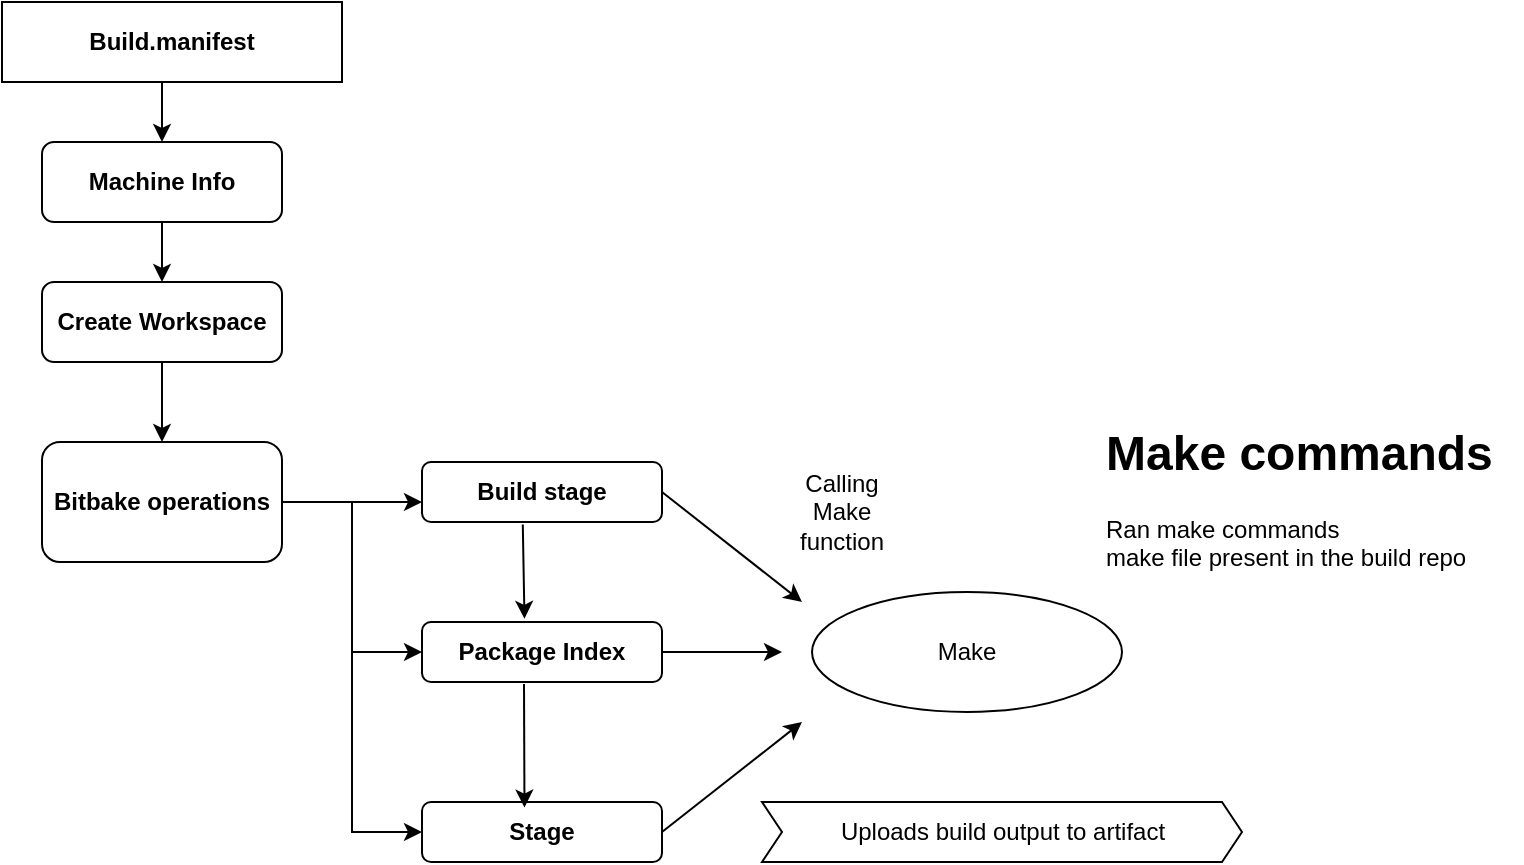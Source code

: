 <mxfile version="27.0.2" pages="13">
  <diagram name="Page-1" id="ZoBpS9ULMKsurSDR5Dd5">
    <mxGraphModel dx="1042" dy="567" grid="1" gridSize="10" guides="1" tooltips="1" connect="1" arrows="1" fold="1" page="1" pageScale="1" pageWidth="850" pageHeight="1100" math="0" shadow="0">
      <root>
        <mxCell id="0" />
        <mxCell id="1" parent="0" />
        <mxCell id="jDBzE5OQdNNUkfz2zdLo-3" value="&lt;b&gt;Machine Info&lt;/b&gt;" style="rounded=1;whiteSpace=wrap;html=1;" vertex="1" parent="1">
          <mxGeometry x="40" y="90" width="120" height="40" as="geometry" />
        </mxCell>
        <mxCell id="jDBzE5OQdNNUkfz2zdLo-30" value="" style="edgeStyle=orthogonalEdgeStyle;rounded=0;orthogonalLoop=1;jettySize=auto;html=1;" edge="1" parent="1" source="jDBzE5OQdNNUkfz2zdLo-4" target="jDBzE5OQdNNUkfz2zdLo-5">
          <mxGeometry relative="1" as="geometry" />
        </mxCell>
        <mxCell id="jDBzE5OQdNNUkfz2zdLo-4" value="&lt;b&gt;Create Workspace&lt;/b&gt;" style="rounded=1;whiteSpace=wrap;html=1;" vertex="1" parent="1">
          <mxGeometry x="40" y="160" width="120" height="40" as="geometry" />
        </mxCell>
        <mxCell id="jDBzE5OQdNNUkfz2zdLo-10" style="edgeStyle=orthogonalEdgeStyle;rounded=0;orthogonalLoop=1;jettySize=auto;html=1;exitX=1;exitY=0.5;exitDx=0;exitDy=0;entryX=0;entryY=0.5;entryDx=0;entryDy=0;" edge="1" parent="1" source="jDBzE5OQdNNUkfz2zdLo-5" target="jDBzE5OQdNNUkfz2zdLo-8">
          <mxGeometry relative="1" as="geometry" />
        </mxCell>
        <mxCell id="jDBzE5OQdNNUkfz2zdLo-11" style="edgeStyle=orthogonalEdgeStyle;rounded=0;orthogonalLoop=1;jettySize=auto;html=1;exitX=1;exitY=0.5;exitDx=0;exitDy=0;entryX=0;entryY=0.5;entryDx=0;entryDy=0;" edge="1" parent="1" source="jDBzE5OQdNNUkfz2zdLo-5" target="jDBzE5OQdNNUkfz2zdLo-9">
          <mxGeometry relative="1" as="geometry" />
        </mxCell>
        <mxCell id="jDBzE5OQdNNUkfz2zdLo-5" value="&lt;b&gt;Bitbake operations&lt;/b&gt;" style="rounded=1;whiteSpace=wrap;html=1;" vertex="1" parent="1">
          <mxGeometry x="40" y="240" width="120" height="60" as="geometry" />
        </mxCell>
        <mxCell id="jDBzE5OQdNNUkfz2zdLo-6" value="" style="endArrow=classic;html=1;rounded=0;exitX=1;exitY=0.5;exitDx=0;exitDy=0;" edge="1" parent="1" source="jDBzE5OQdNNUkfz2zdLo-5">
          <mxGeometry width="50" height="50" relative="1" as="geometry">
            <mxPoint x="400" y="220" as="sourcePoint" />
            <mxPoint x="230" y="270" as="targetPoint" />
          </mxGeometry>
        </mxCell>
        <mxCell id="jDBzE5OQdNNUkfz2zdLo-7" value="&lt;b&gt;Build stage&lt;/b&gt;" style="rounded=1;whiteSpace=wrap;html=1;" vertex="1" parent="1">
          <mxGeometry x="230" y="250" width="120" height="30" as="geometry" />
        </mxCell>
        <mxCell id="jDBzE5OQdNNUkfz2zdLo-8" value="&lt;b&gt;Package Index&lt;/b&gt;" style="rounded=1;whiteSpace=wrap;html=1;" vertex="1" parent="1">
          <mxGeometry x="230" y="330" width="120" height="30" as="geometry" />
        </mxCell>
        <mxCell id="jDBzE5OQdNNUkfz2zdLo-9" value="&lt;b&gt;Stage&lt;/b&gt;" style="rounded=1;whiteSpace=wrap;html=1;" vertex="1" parent="1">
          <mxGeometry x="230" y="420" width="120" height="30" as="geometry" />
        </mxCell>
        <mxCell id="jDBzE5OQdNNUkfz2zdLo-12" value="" style="endArrow=classic;html=1;rounded=0;exitX=0.42;exitY=1.04;exitDx=0;exitDy=0;exitPerimeter=0;entryX=0.427;entryY=-0.053;entryDx=0;entryDy=0;entryPerimeter=0;" edge="1" parent="1" source="jDBzE5OQdNNUkfz2zdLo-7" target="jDBzE5OQdNNUkfz2zdLo-8">
          <mxGeometry width="50" height="50" relative="1" as="geometry">
            <mxPoint x="400" y="420" as="sourcePoint" />
            <mxPoint x="450" y="370" as="targetPoint" />
          </mxGeometry>
        </mxCell>
        <mxCell id="jDBzE5OQdNNUkfz2zdLo-13" value="" style="endArrow=classic;html=1;rounded=0;entryX=0.427;entryY=0.093;entryDx=0;entryDy=0;entryPerimeter=0;" edge="1" parent="1" target="jDBzE5OQdNNUkfz2zdLo-9">
          <mxGeometry width="50" height="50" relative="1" as="geometry">
            <mxPoint x="281" y="361" as="sourcePoint" />
            <mxPoint x="291" y="338" as="targetPoint" />
          </mxGeometry>
        </mxCell>
        <mxCell id="jDBzE5OQdNNUkfz2zdLo-15" value="Make" style="ellipse;whiteSpace=wrap;html=1;" vertex="1" parent="1">
          <mxGeometry x="425" y="315" width="155" height="60" as="geometry" />
        </mxCell>
        <mxCell id="jDBzE5OQdNNUkfz2zdLo-16" value="" style="endArrow=classic;html=1;rounded=0;exitX=1;exitY=0.5;exitDx=0;exitDy=0;" edge="1" parent="1" source="jDBzE5OQdNNUkfz2zdLo-7">
          <mxGeometry width="50" height="50" relative="1" as="geometry">
            <mxPoint x="400" y="320" as="sourcePoint" />
            <mxPoint x="420" y="320" as="targetPoint" />
          </mxGeometry>
        </mxCell>
        <mxCell id="jDBzE5OQdNNUkfz2zdLo-17" value="" style="endArrow=classic;html=1;rounded=0;exitX=1;exitY=0.5;exitDx=0;exitDy=0;" edge="1" parent="1" source="jDBzE5OQdNNUkfz2zdLo-8">
          <mxGeometry width="50" height="50" relative="1" as="geometry">
            <mxPoint x="400" y="320" as="sourcePoint" />
            <mxPoint x="410" y="345" as="targetPoint" />
          </mxGeometry>
        </mxCell>
        <mxCell id="jDBzE5OQdNNUkfz2zdLo-18" value="" style="endArrow=classic;html=1;rounded=0;exitX=1;exitY=0.5;exitDx=0;exitDy=0;" edge="1" parent="1" source="jDBzE5OQdNNUkfz2zdLo-9">
          <mxGeometry width="50" height="50" relative="1" as="geometry">
            <mxPoint x="400" y="320" as="sourcePoint" />
            <mxPoint x="420" y="380" as="targetPoint" />
          </mxGeometry>
        </mxCell>
        <mxCell id="jDBzE5OQdNNUkfz2zdLo-20" value="Calling Make function" style="text;html=1;align=center;verticalAlign=middle;whiteSpace=wrap;rounded=0;" vertex="1" parent="1">
          <mxGeometry x="410" y="260" width="60" height="30" as="geometry" />
        </mxCell>
        <mxCell id="jDBzE5OQdNNUkfz2zdLo-21" value="&lt;h1 style=&quot;margin-top: 0px;&quot;&gt;Make commands&lt;/h1&gt;&lt;div&gt;Ran make commands&amp;nbsp;&lt;br&gt;make file present in the build repo&lt;/div&gt;" style="text;html=1;whiteSpace=wrap;overflow=hidden;rounded=0;" vertex="1" parent="1">
          <mxGeometry x="570" y="225" width="210" height="90" as="geometry" />
        </mxCell>
        <mxCell id="jDBzE5OQdNNUkfz2zdLo-24" value="Uploads build output to artifact" style="html=1;shadow=0;dashed=0;align=center;verticalAlign=middle;shape=mxgraph.arrows2.arrow;dy=0;dx=10;notch=10;" vertex="1" parent="1">
          <mxGeometry x="400" y="420" width="240" height="30" as="geometry" />
        </mxCell>
        <mxCell id="jDBzE5OQdNNUkfz2zdLo-26" value="Build.manifest" style="whiteSpace=wrap;html=1;fontStyle=1" vertex="1" parent="1">
          <mxGeometry x="20" y="20" width="170" height="40" as="geometry" />
        </mxCell>
        <mxCell id="jDBzE5OQdNNUkfz2zdLo-32" value="" style="endArrow=classic;html=1;rounded=0;exitX=0.5;exitY=1;exitDx=0;exitDy=0;entryX=0.5;entryY=0;entryDx=0;entryDy=0;" edge="1" parent="1" source="jDBzE5OQdNNUkfz2zdLo-3" target="jDBzE5OQdNNUkfz2zdLo-4">
          <mxGeometry width="50" height="50" relative="1" as="geometry">
            <mxPoint x="400" y="320" as="sourcePoint" />
            <mxPoint x="450" y="270" as="targetPoint" />
          </mxGeometry>
        </mxCell>
        <mxCell id="jDBzE5OQdNNUkfz2zdLo-33" value="" style="endArrow=classic;html=1;rounded=0;entryX=0.5;entryY=0;entryDx=0;entryDy=0;" edge="1" parent="1" target="jDBzE5OQdNNUkfz2zdLo-3">
          <mxGeometry width="50" height="50" relative="1" as="geometry">
            <mxPoint x="100" y="60" as="sourcePoint" />
            <mxPoint x="450" y="270" as="targetPoint" />
          </mxGeometry>
        </mxCell>
      </root>
    </mxGraphModel>
  </diagram>
  <diagram name="Page-8" id="j73Nfbpz9qWocpMt5P_R">
    <mxGraphModel dx="1042" dy="1665" grid="1" gridSize="10" guides="1" tooltips="1" connect="1" arrows="1" fold="1" page="1" pageScale="1" pageWidth="850" pageHeight="1100" math="0" shadow="0">
      <root>
        <mxCell id="0" />
        <mxCell id="1" parent="0" />
        <mxCell id="BL4Mvh5ukQT5Nnv-DN5--1" value="&lt;span data-teams=&quot;true&quot;&gt;&lt;strong&gt;Identify Expiring SSL Certificates&lt;br&gt;and Notify Stakeholders&lt;/strong&gt;&lt;/span&gt;" style="rounded=0;whiteSpace=wrap;html=1;fontSize=13;" parent="1" vertex="1">
          <mxGeometry x="160" y="-100" width="120" height="70" as="geometry" />
        </mxCell>
        <mxCell id="BL4Mvh5ukQT5Nnv-DN5--4" value="If application details are available with DevOps Team&amp;nbsp;&amp;nbsp;" style="rounded=0;whiteSpace=wrap;html=1;fontStyle=1;fontSize=13;" parent="1" vertex="1">
          <mxGeometry x="310" y="60" width="170" height="100" as="geometry" />
        </mxCell>
        <mxCell id="BL4Mvh5ukQT5Nnv-DN5--5" value="Request Application Details and Task details" style="rounded=0;whiteSpace=wrap;html=1;fontStyle=1;fontSize=13;" parent="1" vertex="1">
          <mxGeometry x="490" y="230" width="180" height="60" as="geometry" />
        </mxCell>
        <mxCell id="BL4Mvh5ukQT5Nnv-DN5--7" value="" style="endArrow=classic;html=1;rounded=0;exitX=1;exitY=0.5;exitDx=0;exitDy=0;entryX=0.5;entryY=0;entryDx=0;entryDy=0;entryPerimeter=0;" parent="1" source="BL4Mvh5ukQT5Nnv-DN5--4" target="BL4Mvh5ukQT5Nnv-DN5--5" edge="1">
          <mxGeometry width="50" height="50" relative="1" as="geometry">
            <mxPoint x="400" y="320" as="sourcePoint" />
            <mxPoint x="450" y="270" as="targetPoint" />
            <Array as="points">
              <mxPoint x="580" y="110" />
            </Array>
          </mxGeometry>
        </mxCell>
        <mxCell id="BL4Mvh5ukQT5Nnv-DN5--8" value="NO" style="text;html=1;align=center;verticalAlign=middle;whiteSpace=wrap;rounded=0;fontStyle=1;fontSize=15;" parent="1" vertex="1">
          <mxGeometry x="490" y="80" width="60" height="30" as="geometry" />
        </mxCell>
        <mxCell id="BL4Mvh5ukQT5Nnv-DN5--9" value="" style="endArrow=classic;html=1;rounded=0;exitX=0;exitY=0.5;exitDx=0;exitDy=0;entryX=0.413;entryY=0.02;entryDx=0;entryDy=0;entryPerimeter=0;" parent="1" source="BL4Mvh5ukQT5Nnv-DN5--4" target="BL4Mvh5ukQT5Nnv-DN5--11" edge="1">
          <mxGeometry width="50" height="50" relative="1" as="geometry">
            <mxPoint x="400" y="320" as="sourcePoint" />
            <mxPoint x="181" y="340" as="targetPoint" />
            <Array as="points">
              <mxPoint x="120" y="110" />
            </Array>
          </mxGeometry>
        </mxCell>
        <mxCell id="BL4Mvh5ukQT5Nnv-DN5--11" value="Proceed with Renewal process" style="rounded=0;whiteSpace=wrap;html=1;fontStyle=1;fontSize=13;" parent="1" vertex="1">
          <mxGeometry x="70" y="240" width="120" height="60" as="geometry" />
        </mxCell>
        <mxCell id="BL4Mvh5ukQT5Nnv-DN5--15" value="Resource Group Name&amp;nbsp;&lt;div&gt;Subscription Name&lt;br&gt;Application Type (Hosted on webapp/VM)&amp;nbsp;&lt;br&gt;Application Owner Name&lt;/div&gt;" style="rounded=0;whiteSpace=wrap;html=1;fontStyle=1;fontSize=13;" parent="1" vertex="1">
          <mxGeometry x="350" y="347.5" width="160" height="85" as="geometry" />
        </mxCell>
        <mxCell id="BL4Mvh5ukQT5Nnv-DN5--16" value="&lt;span data-teams=&quot;true&quot;&gt;Division&lt;br&gt;Product&lt;br&gt;Group/Cost&lt;br&gt;Originator&lt;br&gt;&lt;span data-teams=&quot;true&quot;&gt;Project/IO&lt;/span&gt;&lt;/span&gt;" style="rounded=0;whiteSpace=wrap;html=1;fontStyle=1;fontSize=13;" parent="1" vertex="1">
          <mxGeometry x="660" y="347.5" width="160" height="85" as="geometry" />
        </mxCell>
        <mxCell id="BL4Mvh5ukQT5Nnv-DN5--26" value="" style="endArrow=classic;html=1;rounded=0;entryX=0.5;entryY=0;entryDx=0;entryDy=0;exitX=0.5;exitY=1;exitDx=0;exitDy=0;" parent="1" source="BL4Mvh5ukQT5Nnv-DN5--5" target="BL4Mvh5ukQT5Nnv-DN5--15" edge="1">
          <mxGeometry width="50" height="50" relative="1" as="geometry">
            <mxPoint x="400" y="310" as="sourcePoint" />
            <mxPoint x="450" y="260" as="targetPoint" />
            <Array as="points">
              <mxPoint x="580" y="320" />
              <mxPoint x="430" y="320" />
            </Array>
          </mxGeometry>
        </mxCell>
        <mxCell id="BL4Mvh5ukQT5Nnv-DN5--27" value="" style="endArrow=classic;html=1;rounded=0;entryX=0.5;entryY=0;entryDx=0;entryDy=0;" parent="1" target="BL4Mvh5ukQT5Nnv-DN5--16" edge="1">
          <mxGeometry width="50" height="50" relative="1" as="geometry">
            <mxPoint x="570" y="320" as="sourcePoint" />
            <mxPoint x="450" y="360" as="targetPoint" />
            <Array as="points">
              <mxPoint x="740" y="320" />
            </Array>
          </mxGeometry>
        </mxCell>
        <mxCell id="BL4Mvh5ukQT5Nnv-DN5--41" value="Update Database" style="rounded=0;whiteSpace=wrap;html=1;fontStyle=1;fontSize=13;" parent="1" vertex="1">
          <mxGeometry x="70" y="440" width="120" height="60" as="geometry" />
        </mxCell>
        <mxCell id="BL4Mvh5ukQT5Nnv-DN5--45" value="" style="endArrow=classic;html=1;rounded=0;exitX=0;exitY=0.5;exitDx=0;exitDy=0;entryX=0.5;entryY=1;entryDx=0;entryDy=0;" parent="1" source="BL4Mvh5ukQT5Nnv-DN5--71" target="BL4Mvh5ukQT5Nnv-DN5--41" edge="1">
          <mxGeometry width="50" height="50" relative="1" as="geometry">
            <mxPoint x="370" y="330" as="sourcePoint" />
            <mxPoint x="420" y="280" as="targetPoint" />
            <Array as="points">
              <mxPoint x="130" y="530" />
            </Array>
          </mxGeometry>
        </mxCell>
        <mxCell id="BL4Mvh5ukQT5Nnv-DN5--46" value="" style="endArrow=none;html=1;rounded=0;exitX=0.5;exitY=1;exitDx=0;exitDy=0;" parent="1" source="BL4Mvh5ukQT5Nnv-DN5--15" edge="1">
          <mxGeometry width="50" height="50" relative="1" as="geometry">
            <mxPoint x="370" y="330" as="sourcePoint" />
            <mxPoint x="430" y="530" as="targetPoint" />
          </mxGeometry>
        </mxCell>
        <mxCell id="BL4Mvh5ukQT5Nnv-DN5--48" value="" style="endArrow=classic;html=1;rounded=0;" parent="1" edge="1">
          <mxGeometry width="50" height="50" relative="1" as="geometry">
            <mxPoint x="120" y="302" as="sourcePoint" />
            <mxPoint x="120" y="440" as="targetPoint" />
          </mxGeometry>
        </mxCell>
        <mxCell id="BL4Mvh5ukQT5Nnv-DN5--50" value="" style="endArrow=classic;html=1;rounded=0;entryX=0.667;entryY=1;entryDx=0;entryDy=0;entryPerimeter=0;exitX=0.659;exitY=-0.019;exitDx=0;exitDy=0;exitPerimeter=0;" parent="1" source="BL4Mvh5ukQT5Nnv-DN5--41" target="BL4Mvh5ukQT5Nnv-DN5--11" edge="1">
          <mxGeometry width="50" height="50" relative="1" as="geometry">
            <mxPoint x="150" y="470" as="sourcePoint" />
            <mxPoint x="420" y="280" as="targetPoint" />
          </mxGeometry>
        </mxCell>
        <mxCell id="BL4Mvh5ukQT5Nnv-DN5--53" value="Yes" style="text;html=1;align=center;verticalAlign=middle;whiteSpace=wrap;rounded=0;fontStyle=1;fontSize=16;" parent="1" vertex="1">
          <mxGeometry x="170" y="80" width="90" height="40" as="geometry" />
        </mxCell>
        <mxCell id="BL4Mvh5ukQT5Nnv-DN5--55" value="Received Renewal Request" style="rounded=0;whiteSpace=wrap;html=1;fontStyle=1;fontSize=13;" parent="1" vertex="1">
          <mxGeometry x="510" y="-100" width="120" height="70" as="geometry" />
        </mxCell>
        <mxCell id="BL4Mvh5ukQT5Nnv-DN5--56" value="" style="endArrow=classic;html=1;rounded=0;entryX=0.5;entryY=0;entryDx=0;entryDy=0;" parent="1" target="BL4Mvh5ukQT5Nnv-DN5--1" edge="1">
          <mxGeometry width="50" height="50" relative="1" as="geometry">
            <mxPoint x="400" y="-160" as="sourcePoint" />
            <mxPoint x="420" y="-70" as="targetPoint" />
            <Array as="points">
              <mxPoint x="400" y="-210" />
              <mxPoint x="400" y="-130" />
              <mxPoint x="220" y="-130" />
            </Array>
          </mxGeometry>
        </mxCell>
        <mxCell id="BL4Mvh5ukQT5Nnv-DN5--57" value="Start" style="rounded=0;whiteSpace=wrap;html=1;fontStyle=1;fontSize=13;" parent="1" vertex="1">
          <mxGeometry x="340" y="-250" width="120" height="60" as="geometry" />
        </mxCell>
        <mxCell id="BL4Mvh5ukQT5Nnv-DN5--59" value="" style="endArrow=classic;html=1;rounded=0;exitX=0.5;exitY=1;exitDx=0;exitDy=0;entryX=0.5;entryY=0;entryDx=0;entryDy=0;" parent="1" source="BL4Mvh5ukQT5Nnv-DN5--1" target="BL4Mvh5ukQT5Nnv-DN5--4" edge="1">
          <mxGeometry width="50" height="50" relative="1" as="geometry">
            <mxPoint x="370" y="220" as="sourcePoint" />
            <mxPoint x="400" y="50" as="targetPoint" />
            <Array as="points">
              <mxPoint x="220" />
              <mxPoint x="395" />
            </Array>
          </mxGeometry>
        </mxCell>
        <mxCell id="BL4Mvh5ukQT5Nnv-DN5--60" value="" style="endArrow=classic;html=1;rounded=0;entryX=0.5;entryY=0;entryDx=0;entryDy=0;" parent="1" target="BL4Mvh5ukQT5Nnv-DN5--55" edge="1">
          <mxGeometry width="50" height="50" relative="1" as="geometry">
            <mxPoint x="400" y="-130" as="sourcePoint" />
            <mxPoint x="420" y="50" as="targetPoint" />
            <Array as="points">
              <mxPoint x="570" y="-130" />
            </Array>
          </mxGeometry>
        </mxCell>
        <mxCell id="BL4Mvh5ukQT5Nnv-DN5--62" value="" style="endArrow=none;html=1;rounded=0;exitX=0.5;exitY=1;exitDx=0;exitDy=0;entryX=0.5;entryY=0;entryDx=0;entryDy=0;" parent="1" source="BL4Mvh5ukQT5Nnv-DN5--55" target="BL4Mvh5ukQT5Nnv-DN5--4" edge="1">
          <mxGeometry width="50" height="50" relative="1" as="geometry">
            <mxPoint x="370" y="-20" as="sourcePoint" />
            <mxPoint x="570" as="targetPoint" />
            <Array as="points">
              <mxPoint x="570" />
              <mxPoint x="395" />
            </Array>
          </mxGeometry>
        </mxCell>
        <mxCell id="BL4Mvh5ukQT5Nnv-DN5--71" value="Details Received" style="rounded=0;whiteSpace=wrap;html=1;fontStyle=1;fontSize=14;" parent="1" vertex="1">
          <mxGeometry x="250" y="500" width="120" height="60" as="geometry" />
        </mxCell>
        <mxCell id="BL4Mvh5ukQT5Nnv-DN5--74" value="" style="endArrow=classic;html=1;rounded=0;exitX=0.5;exitY=1;exitDx=0;exitDy=0;entryX=1;entryY=0.5;entryDx=0;entryDy=0;" parent="1" source="BL4Mvh5ukQT5Nnv-DN5--16" target="BL4Mvh5ukQT5Nnv-DN5--71" edge="1">
          <mxGeometry width="50" height="50" relative="1" as="geometry">
            <mxPoint x="370" y="520" as="sourcePoint" />
            <mxPoint x="420" y="470" as="targetPoint" />
            <Array as="points">
              <mxPoint x="740" y="530" />
            </Array>
          </mxGeometry>
        </mxCell>
        <mxCell id="BL4Mvh5ukQT5Nnv-DN5--75" value="Yes" style="text;html=1;align=center;verticalAlign=middle;whiteSpace=wrap;rounded=0;fontStyle=1;fontSize=15;" parent="1" vertex="1">
          <mxGeometry x="160" y="510" width="60" height="30" as="geometry" />
        </mxCell>
        <mxCell id="BL4Mvh5ukQT5Nnv-DN5--76" value="Ownership Changed ?" style="rounded=0;whiteSpace=wrap;html=1;fontSize=14;fontStyle=1" parent="1" vertex="1">
          <mxGeometry x="250" y="610" width="120" height="60" as="geometry" />
        </mxCell>
        <mxCell id="BL4Mvh5ukQT5Nnv-DN5--77" value="" style="endArrow=classic;html=1;rounded=0;exitX=0.5;exitY=1;exitDx=0;exitDy=0;entryX=0.5;entryY=0;entryDx=0;entryDy=0;" parent="1" source="BL4Mvh5ukQT5Nnv-DN5--71" target="BL4Mvh5ukQT5Nnv-DN5--76" edge="1">
          <mxGeometry width="50" height="50" relative="1" as="geometry">
            <mxPoint x="370" y="630" as="sourcePoint" />
            <mxPoint x="420" y="580" as="targetPoint" />
          </mxGeometry>
        </mxCell>
        <mxCell id="BL4Mvh5ukQT5Nnv-DN5--78" value="No" style="text;html=1;align=center;verticalAlign=middle;whiteSpace=wrap;rounded=0;fontSize=15;fontStyle=1" parent="1" vertex="1">
          <mxGeometry x="300" y="570" width="60" height="30" as="geometry" />
        </mxCell>
        <mxCell id="V5UFQldYKLessPQbBHbx-1" value="" style="edgeStyle=orthogonalEdgeStyle;rounded=0;orthogonalLoop=1;jettySize=auto;html=1;" parent="1" source="BL4Mvh5ukQT5Nnv-DN5--79" target="BL4Mvh5ukQT5Nnv-DN5--85" edge="1">
          <mxGeometry relative="1" as="geometry" />
        </mxCell>
        <mxCell id="BL4Mvh5ukQT5Nnv-DN5--79" value="Verify New owner in CMDB&amp;nbsp;" style="rounded=0;whiteSpace=wrap;html=1;fontSize=14;fontStyle=1" parent="1" vertex="1">
          <mxGeometry x="117.5" y="730" width="125" height="60" as="geometry" />
        </mxCell>
        <mxCell id="BL4Mvh5ukQT5Nnv-DN5--80" value="Escalate and follow Up" style="rounded=0;whiteSpace=wrap;html=1;fontSize=14;fontStyle=1" parent="1" vertex="1">
          <mxGeometry x="380" y="800" width="130" height="60" as="geometry" />
        </mxCell>
        <mxCell id="BL4Mvh5ukQT5Nnv-DN5--81" value="" style="endArrow=classic;html=1;rounded=0;exitX=0.5;exitY=1;exitDx=0;exitDy=0;entryX=0.5;entryY=0;entryDx=0;entryDy=0;" parent="1" source="BL4Mvh5ukQT5Nnv-DN5--76" target="BL4Mvh5ukQT5Nnv-DN5--79" edge="1">
          <mxGeometry width="50" height="50" relative="1" as="geometry">
            <mxPoint x="370" y="750" as="sourcePoint" />
            <mxPoint x="420" y="700" as="targetPoint" />
            <Array as="points">
              <mxPoint x="310" y="700" />
              <mxPoint x="180" y="700" />
            </Array>
          </mxGeometry>
        </mxCell>
        <mxCell id="BL4Mvh5ukQT5Nnv-DN5--82" value="" style="endArrow=classic;html=1;rounded=0;entryX=0.5;entryY=0;entryDx=0;entryDy=0;" parent="1" target="BL4Mvh5ukQT5Nnv-DN5--80" edge="1">
          <mxGeometry width="50" height="50" relative="1" as="geometry">
            <mxPoint x="310" y="700" as="sourcePoint" />
            <mxPoint x="420" y="700" as="targetPoint" />
            <Array as="points">
              <mxPoint x="445" y="700" />
            </Array>
          </mxGeometry>
        </mxCell>
        <mxCell id="BL4Mvh5ukQT5Nnv-DN5--83" value="Yes" style="text;html=1;align=center;verticalAlign=middle;whiteSpace=wrap;rounded=0;fontStyle=1;fontSize=14;" parent="1" vertex="1">
          <mxGeometry x="190" y="670" width="60" height="30" as="geometry" />
        </mxCell>
        <mxCell id="BL4Mvh5ukQT5Nnv-DN5--84" value="Ownership Changed" style="text;html=1;align=center;verticalAlign=middle;whiteSpace=wrap;rounded=0;fontStyle=1;fontSize=14;" parent="1" vertex="1">
          <mxGeometry x="460" y="730" width="60" height="30" as="geometry" />
        </mxCell>
        <mxCell id="V5UFQldYKLessPQbBHbx-2" value="" style="edgeStyle=orthogonalEdgeStyle;rounded=0;orthogonalLoop=1;jettySize=auto;html=1;" parent="1" source="BL4Mvh5ukQT5Nnv-DN5--85" target="BL4Mvh5ukQT5Nnv-DN5--86" edge="1">
          <mxGeometry relative="1" as="geometry" />
        </mxCell>
        <mxCell id="BL4Mvh5ukQT5Nnv-DN5--85" value="Contact New Owner for Task details&amp;nbsp;" style="rounded=0;whiteSpace=wrap;html=1;fontSize=14;fontStyle=1" parent="1" vertex="1">
          <mxGeometry x="120" y="840" width="120" height="60" as="geometry" />
        </mxCell>
        <mxCell id="BL4Mvh5ukQT5Nnv-DN5--86" value="Request Alec Brouns to update CMDB" style="rounded=0;whiteSpace=wrap;html=1;fontSize=14;fontStyle=1" parent="1" vertex="1">
          <mxGeometry x="120" y="940" width="120" height="60" as="geometry" />
        </mxCell>
        <mxCell id="BL4Mvh5ukQT5Nnv-DN5--88" value="" style="endArrow=classic;html=1;rounded=0;exitX=0.5;exitY=1;exitDx=0;exitDy=0;entryX=0;entryY=0.5;entryDx=0;entryDy=0;" parent="1" source="BL4Mvh5ukQT5Nnv-DN5--86" target="BL4Mvh5ukQT5Nnv-DN5--11" edge="1">
          <mxGeometry width="50" height="50" relative="1" as="geometry">
            <mxPoint x="440" y="800" as="sourcePoint" />
            <mxPoint x="10" y="480" as="targetPoint" />
            <Array as="points">
              <mxPoint x="180" y="1050" />
              <mxPoint x="30" y="1050" />
              <mxPoint x="30" y="270" />
            </Array>
          </mxGeometry>
        </mxCell>
      </root>
    </mxGraphModel>
  </diagram>
  <diagram id="LYDQw0sMejPBzoYMB_NO" name="Page-2">
    <mxGraphModel dx="1042" dy="567" grid="1" gridSize="10" guides="1" tooltips="1" connect="1" arrows="1" fold="1" page="1" pageScale="1" pageWidth="850" pageHeight="1100" math="0" shadow="0">
      <root>
        <mxCell id="0" />
        <mxCell id="1" parent="0" />
        <mxCell id="NTIWr6G3f2nPFVkg1oFn-1" value="Mk6 Remote HMI" style="rounded=0;whiteSpace=wrap;html=1;fontStyle=1" parent="1" vertex="1">
          <mxGeometry x="40" y="50" width="390" height="60" as="geometry" />
        </mxCell>
        <mxCell id="NTIWr6G3f2nPFVkg1oFn-2" value="&lt;b&gt;Dependencies&amp;nbsp;&lt;/b&gt;" style="rounded=0;whiteSpace=wrap;html=1;" parent="1" vertex="1">
          <mxGeometry x="180" y="150" width="120" height="60" as="geometry" />
        </mxCell>
        <mxCell id="NTIWr6G3f2nPFVkg1oFn-4" value="&lt;b&gt;check affected projects&lt;/b&gt;&lt;br&gt;nx show projects --affected" style="rounded=0;whiteSpace=wrap;html=1;" parent="1" vertex="1">
          <mxGeometry x="160" y="480" width="160" height="60" as="geometry" />
        </mxCell>
        <mxCell id="NTIWr6G3f2nPFVkg1oFn-5" value="&lt;b&gt;Check Main or PR&lt;/b&gt;" style="rhombus;whiteSpace=wrap;html=1;" parent="1" vertex="1">
          <mxGeometry x="160" y="250" width="160" height="80" as="geometry" />
        </mxCell>
        <mxCell id="NTIWr6G3f2nPFVkg1oFn-24" value="&lt;b&gt;Tests&lt;/b&gt;" style="rounded=0;whiteSpace=wrap;html=1;" parent="1" vertex="1">
          <mxGeometry x="180" y="590" width="120" height="60" as="geometry" />
        </mxCell>
        <mxCell id="NTIWr6G3f2nPFVkg1oFn-25" value="&lt;b&gt;Main&lt;/b&gt;" style="text;html=1;align=center;verticalAlign=middle;whiteSpace=wrap;rounded=0;" parent="1" vertex="1">
          <mxGeometry x="350" y="268" width="60" height="30" as="geometry" />
        </mxCell>
        <mxCell id="NTIWr6G3f2nPFVkg1oFn-26" value="" style="endArrow=classic;html=1;rounded=0;entryX=0.5;entryY=0;entryDx=0;entryDy=0;" parent="1" target="NTIWr6G3f2nPFVkg1oFn-5" edge="1">
          <mxGeometry width="50" height="50" relative="1" as="geometry">
            <mxPoint x="240" y="210" as="sourcePoint" />
            <mxPoint x="290" y="240" as="targetPoint" />
          </mxGeometry>
        </mxCell>
        <mxCell id="NTIWr6G3f2nPFVkg1oFn-27" value="&lt;b&gt;Linting and Build&lt;/b&gt;" style="rounded=0;whiteSpace=wrap;html=1;" parent="1" vertex="1">
          <mxGeometry x="40" y="380" width="120" height="60" as="geometry" />
        </mxCell>
        <mxCell id="hJGUyI9g0jA_1GcDcUWa-1" value="PR" style="text;html=1;align=center;verticalAlign=middle;resizable=0;points=[];autosize=1;strokeColor=none;fillColor=none;fontStyle=1" parent="1" vertex="1">
          <mxGeometry x="80" y="268" width="40" height="30" as="geometry" />
        </mxCell>
        <mxCell id="hJGUyI9g0jA_1GcDcUWa-2" value="" style="endArrow=classic;html=1;rounded=0;exitX=0;exitY=0.5;exitDx=0;exitDy=0;entryX=0.443;entryY=0.02;entryDx=0;entryDy=0;entryPerimeter=0;" parent="1" source="NTIWr6G3f2nPFVkg1oFn-5" target="NTIWr6G3f2nPFVkg1oFn-27" edge="1">
          <mxGeometry width="50" height="50" relative="1" as="geometry">
            <mxPoint x="400" y="420" as="sourcePoint" />
            <mxPoint x="450" y="370" as="targetPoint" />
            <Array as="points">
              <mxPoint x="93" y="290" />
            </Array>
          </mxGeometry>
        </mxCell>
        <mxCell id="hJGUyI9g0jA_1GcDcUWa-3" value="Linting and Build" style="rounded=0;whiteSpace=wrap;html=1;fontStyle=1" parent="1" vertex="1">
          <mxGeometry x="340" y="380" width="120" height="60" as="geometry" />
        </mxCell>
        <mxCell id="hJGUyI9g0jA_1GcDcUWa-4" value="" style="endArrow=classic;html=1;rounded=0;exitX=1;exitY=0.5;exitDx=0;exitDy=0;entryX=0.5;entryY=0;entryDx=0;entryDy=0;" parent="1" source="NTIWr6G3f2nPFVkg1oFn-5" target="hJGUyI9g0jA_1GcDcUWa-3" edge="1">
          <mxGeometry width="50" height="50" relative="1" as="geometry">
            <mxPoint x="400" y="420" as="sourcePoint" />
            <mxPoint x="450" y="370" as="targetPoint" />
            <Array as="points">
              <mxPoint x="400" y="290" />
            </Array>
          </mxGeometry>
        </mxCell>
        <mxCell id="hJGUyI9g0jA_1GcDcUWa-5" value="" style="endArrow=classic;html=1;rounded=0;exitX=0.5;exitY=1;exitDx=0;exitDy=0;entryX=0;entryY=0.75;entryDx=0;entryDy=0;" parent="1" source="NTIWr6G3f2nPFVkg1oFn-27" target="NTIWr6G3f2nPFVkg1oFn-4" edge="1">
          <mxGeometry width="50" height="50" relative="1" as="geometry">
            <mxPoint x="400" y="420" as="sourcePoint" />
            <mxPoint x="450" y="370" as="targetPoint" />
            <Array as="points">
              <mxPoint x="100" y="525" />
            </Array>
          </mxGeometry>
        </mxCell>
        <mxCell id="hJGUyI9g0jA_1GcDcUWa-6" value="" style="endArrow=classic;html=1;rounded=0;exitX=0.5;exitY=1;exitDx=0;exitDy=0;entryX=1;entryY=0.75;entryDx=0;entryDy=0;" parent="1" source="hJGUyI9g0jA_1GcDcUWa-3" target="NTIWr6G3f2nPFVkg1oFn-4" edge="1">
          <mxGeometry width="50" height="50" relative="1" as="geometry">
            <mxPoint x="400" y="620" as="sourcePoint" />
            <mxPoint x="450" y="570" as="targetPoint" />
            <Array as="points">
              <mxPoint x="400" y="525" />
            </Array>
          </mxGeometry>
        </mxCell>
        <mxCell id="hJGUyI9g0jA_1GcDcUWa-7" value="" style="endArrow=classic;html=1;rounded=0;exitX=0.5;exitY=1;exitDx=0;exitDy=0;entryX=0.5;entryY=0;entryDx=0;entryDy=0;" parent="1" source="NTIWr6G3f2nPFVkg1oFn-4" target="NTIWr6G3f2nPFVkg1oFn-24" edge="1">
          <mxGeometry width="50" height="50" relative="1" as="geometry">
            <mxPoint x="400" y="520" as="sourcePoint" />
            <mxPoint x="450" y="470" as="targetPoint" />
          </mxGeometry>
        </mxCell>
        <mxCell id="hJGUyI9g0jA_1GcDcUWa-8" value="" style="endArrow=classic;html=1;rounded=0;exitX=1;exitY=0.5;exitDx=0;exitDy=0;" parent="1" source="NTIWr6G3f2nPFVkg1oFn-24" edge="1">
          <mxGeometry width="50" height="50" relative="1" as="geometry">
            <mxPoint x="400" y="520" as="sourcePoint" />
            <mxPoint x="400" y="620" as="targetPoint" />
          </mxGeometry>
        </mxCell>
        <mxCell id="hJGUyI9g0jA_1GcDcUWa-9" value="Run Tests for each affected project" style="rounded=0;whiteSpace=wrap;html=1;fontStyle=1" parent="1" vertex="1">
          <mxGeometry x="400" y="605" width="235" height="30" as="geometry" />
        </mxCell>
        <mxCell id="hJGUyI9g0jA_1GcDcUWa-10" value="Upload to Artifactory" style="rounded=0;whiteSpace=wrap;html=1;fontStyle=1" parent="1" vertex="1">
          <mxGeometry x="160" y="700" width="160" height="60" as="geometry" />
        </mxCell>
        <mxCell id="hJGUyI9g0jA_1GcDcUWa-15" value="" style="endArrow=classic;html=1;rounded=0;exitX=0.5;exitY=1;exitDx=0;exitDy=0;entryX=0.5;entryY=0;entryDx=0;entryDy=0;" parent="1" source="NTIWr6G3f2nPFVkg1oFn-24" target="hJGUyI9g0jA_1GcDcUWa-10" edge="1">
          <mxGeometry width="50" height="50" relative="1" as="geometry">
            <mxPoint x="400" y="520" as="sourcePoint" />
            <mxPoint x="450" y="470" as="targetPoint" />
          </mxGeometry>
        </mxCell>
      </root>
    </mxGraphModel>
  </diagram>
  <diagram id="r8UWPyuUNdwRBsclYhit" name="Page-3">
    <mxGraphModel dx="1042" dy="567" grid="1" gridSize="10" guides="1" tooltips="1" connect="1" arrows="1" fold="1" page="1" pageScale="1" pageWidth="850" pageHeight="1100" math="0" shadow="0">
      <root>
        <mxCell id="0" />
        <mxCell id="1" parent="0" />
        <mxCell id="YyWYdHGKix_2CJPGh-YI-1" value="ac-modiweb-presenter" style="rounded=1;whiteSpace=wrap;html=1;fontStyle=1" parent="1" vertex="1">
          <mxGeometry x="130" y="40" width="260" height="60" as="geometry" />
        </mxCell>
        <mxCell id="YyWYdHGKix_2CJPGh-YI-16" value="" style="edgeStyle=orthogonalEdgeStyle;rounded=1;orthogonalLoop=1;jettySize=auto;html=1;" parent="1" source="YyWYdHGKix_2CJPGh-YI-3" target="YyWYdHGKix_2CJPGh-YI-5" edge="1">
          <mxGeometry relative="1" as="geometry" />
        </mxCell>
        <mxCell id="YyWYdHGKix_2CJPGh-YI-3" value="Debug" style="rounded=1;whiteSpace=wrap;html=1;fontStyle=1" parent="1" vertex="1">
          <mxGeometry x="200" y="130" width="120" height="60" as="geometry" />
        </mxCell>
        <mxCell id="YyWYdHGKix_2CJPGh-YI-17" value="" style="edgeStyle=orthogonalEdgeStyle;rounded=1;orthogonalLoop=1;jettySize=auto;html=1;" parent="1" source="YyWYdHGKix_2CJPGh-YI-5" target="YyWYdHGKix_2CJPGh-YI-6" edge="1">
          <mxGeometry relative="1" as="geometry" />
        </mxCell>
        <mxCell id="YyWYdHGKix_2CJPGh-YI-5" value="Cmake Configure Ninja" style="rounded=1;whiteSpace=wrap;html=1;fontStyle=1" parent="1" vertex="1">
          <mxGeometry x="200" y="220" width="120" height="60" as="geometry" />
        </mxCell>
        <mxCell id="YyWYdHGKix_2CJPGh-YI-18" value="" style="edgeStyle=orthogonalEdgeStyle;rounded=1;orthogonalLoop=1;jettySize=auto;html=1;" parent="1" source="YyWYdHGKix_2CJPGh-YI-6" target="YyWYdHGKix_2CJPGh-YI-7" edge="1">
          <mxGeometry relative="1" as="geometry" />
        </mxCell>
        <mxCell id="YyWYdHGKix_2CJPGh-YI-6" value="Build" style="rounded=1;whiteSpace=wrap;html=1;fontStyle=1" parent="1" vertex="1">
          <mxGeometry x="200" y="310" width="120" height="60" as="geometry" />
        </mxCell>
        <mxCell id="YyWYdHGKix_2CJPGh-YI-7" value="Tests" style="rounded=1;whiteSpace=wrap;html=1;fontStyle=1" parent="1" vertex="1">
          <mxGeometry x="200" y="400" width="120" height="60" as="geometry" />
        </mxCell>
        <mxCell id="YyWYdHGKix_2CJPGh-YI-13" value="&lt;b&gt;cmake -B build -DTESTS=ON -DEXAMPLES=ON -GNinja&lt;br&gt;&lt;/b&gt;&lt;br&gt;Configures the project using CMake with the Ninja build system in the &#39;build&#39; directory and generates the build files which actually build the projects." style="text;html=1;align=center;verticalAlign=middle;whiteSpace=wrap;rounded=1;" parent="1" vertex="1">
          <mxGeometry x="310" y="205" width="440" height="90" as="geometry" />
        </mxCell>
        <mxCell id="YyWYdHGKix_2CJPGh-YI-14" value="&lt;b&gt;ninja -C build&lt;/b&gt;" style="text;html=1;align=center;verticalAlign=middle;whiteSpace=wrap;rounded=1;" parent="1" vertex="1">
          <mxGeometry x="340" y="325" width="110" height="30" as="geometry" />
        </mxCell>
        <mxCell id="YyWYdHGKix_2CJPGh-YI-15" value="" style="endArrow=classic;html=1;rounded=1;exitX=0.5;exitY=1;exitDx=0;exitDy=0;entryX=0.5;entryY=0;entryDx=0;entryDy=0;" parent="1" source="YyWYdHGKix_2CJPGh-YI-1" target="YyWYdHGKix_2CJPGh-YI-3" edge="1">
          <mxGeometry width="50" height="50" relative="1" as="geometry">
            <mxPoint x="400" y="220" as="sourcePoint" />
            <mxPoint x="450" y="170" as="targetPoint" />
          </mxGeometry>
        </mxCell>
      </root>
    </mxGraphModel>
  </diagram>
  <diagram id="e2UxdknMS1WNBO_3dQQu" name="Page-4">
    <mxGraphModel dx="1892" dy="1667" grid="1" gridSize="10" guides="1" tooltips="1" connect="1" arrows="1" fold="1" page="1" pageScale="1" pageWidth="850" pageHeight="1100" math="0" shadow="0">
      <root>
        <mxCell id="0" />
        <mxCell id="1" parent="0" />
        <mxCell id="u1vG9DTvmnFlZSDxA8hD-3" value="Local HMI" style="rounded=0;whiteSpace=wrap;html=1;fillColor=#dae8fc;strokeColor=#6c8ebf;fontStyle=1;spacing=3;fontSize=22;" parent="1" vertex="1">
          <mxGeometry x="270" y="-20" width="240" height="60" as="geometry" />
        </mxCell>
        <mxCell id="u1vG9DTvmnFlZSDxA8hD-4" value="lv_binding_js" style="rounded=0;whiteSpace=wrap;html=1;fillColor=#fff2cc;strokeColor=#d6b656;fontStyle=1;fontSize=15;" parent="1" vertex="1">
          <mxGeometry x="30" y="90" width="120" height="60" as="geometry" />
        </mxCell>
        <mxCell id="u1vG9DTvmnFlZSDxA8hD-5" value="Remote HMI" style="rounded=0;whiteSpace=wrap;html=1;fillColor=#fff2cc;strokeColor=#d6b656;fontSize=15;fontStyle=1" parent="1" vertex="1">
          <mxGeometry x="540" y="90" width="120" height="60" as="geometry" />
        </mxCell>
        <mxCell id="u1vG9DTvmnFlZSDxA8hD-8" value="Download and Execute SDK" style="rounded=1;whiteSpace=wrap;html=1;fillColor=#d5e8d4;strokeColor=#82b366;fontStyle=1" parent="1" vertex="1">
          <mxGeometry x="140" y="230" width="120" height="40" as="geometry" />
        </mxCell>
        <mxCell id="u1vG9DTvmnFlZSDxA8hD-10" value="Build Host&lt;br&gt;&lt;span style=&quot;font-weight: normal;&quot;&gt;Configure Cmake and Build for the Host environment&lt;/span&gt;&amp;nbsp;" style="rounded=1;whiteSpace=wrap;html=1;fillColor=#d5e8d4;strokeColor=#82b366;fontStyle=1" parent="1" vertex="1">
          <mxGeometry x="-100" y="310" width="120" height="80" as="geometry" />
        </mxCell>
        <mxCell id="u1vG9DTvmnFlZSDxA8hD-12" value="&lt;span style=&quot;font-weight: normal;&quot;&gt;Binary files generated from both build stages.&lt;/span&gt;&lt;br&gt;&lt;span style=&quot;background-color: initial; font-size: 13px;&quot;&gt;&lt;font style=&quot;font-size: 13px;&quot;&gt;&lt;span style=&quot;&quot;&gt;build_Host/lvgljs&lt;/span&gt;&lt;br&gt;&lt;span style=&quot;&quot;&gt;Build_Target/lvgljs&lt;/span&gt;&lt;br&gt;&lt;font style=&quot;font-size: 16px;&quot;&gt;Upload to Artifactory&lt;/font&gt;&lt;/font&gt;&lt;/span&gt;" style="rounded=0;whiteSpace=wrap;html=1;fillColor=#e1d5e7;strokeColor=#9673a6;fontStyle=1" parent="1" vertex="1">
          <mxGeometry x="-30" y="440" width="240" height="100" as="geometry" />
        </mxCell>
        <mxCell id="u1vG9DTvmnFlZSDxA8hD-14" value="Dependencies" style="rounded=1;whiteSpace=wrap;html=1;fillColor=#d5e8d4;strokeColor=#82b366;fontStyle=1" parent="1" vertex="1">
          <mxGeometry x="540" y="210" width="120" height="40" as="geometry" />
        </mxCell>
        <mxCell id="u1vG9DTvmnFlZSDxA8hD-16" value="Check Main or PR" style="rhombus;whiteSpace=wrap;html=1;fillColor=#d5e8d4;strokeColor=#82b366;fontStyle=1" parent="1" vertex="1">
          <mxGeometry x="525" y="270" width="150" height="80" as="geometry" />
        </mxCell>
        <mxCell id="u1vG9DTvmnFlZSDxA8hD-17" value="Lint &amp;amp; Build&amp;nbsp;" style="rounded=1;whiteSpace=wrap;html=1;fillColor=#d5e8d4;strokeColor=#82b366;fontStyle=1" parent="1" vertex="1">
          <mxGeometry x="405" y="350" width="120" height="40" as="geometry" />
        </mxCell>
        <mxCell id="u1vG9DTvmnFlZSDxA8hD-18" value="Lint &amp;amp; Build" style="rounded=1;whiteSpace=wrap;html=1;fillColor=#d5e8d4;strokeColor=#82b366;fontStyle=1" parent="1" vertex="1">
          <mxGeometry x="675" y="350" width="120" height="40" as="geometry" />
        </mxCell>
        <mxCell id="u1vG9DTvmnFlZSDxA8hD-20" value="&lt;b&gt;.js&lt;/b&gt; &lt;b&gt;files generated from the build&amp;nbsp;&lt;/b&gt;" style="rounded=0;whiteSpace=wrap;html=1;fillColor=#e1d5e7;strokeColor=#9673a6;" parent="1" vertex="1">
          <mxGeometry x="525" y="460" width="175" height="60" as="geometry" />
        </mxCell>
        <mxCell id="u1vG9DTvmnFlZSDxA8hD-21" value="&lt;b&gt;lv_bindings repository is used to create a binary object that, on an MK6 device, will be able to run the front-end &lt;code&gt;.js&lt;/code&gt; files.&lt;br&gt;&amp;nbsp;(&amp;nbsp;&lt;span style=&quot;background-color: initial;&quot;&gt;build/lvgljs run /path/to/hmi/index.js&amp;nbsp;&lt;/span&gt;&lt;span style=&quot;background-color: initial;&quot;&gt;)&lt;/span&gt;&lt;/b&gt;" style="rounded=0;whiteSpace=wrap;html=1;fillColor=#dae8fc;strokeColor=#6c8ebf;" parent="1" vertex="1">
          <mxGeometry x="80" y="650" width="740" height="60" as="geometry" />
        </mxCell>
        <mxCell id="u1vG9DTvmnFlZSDxA8hD-23" value="" style="endArrow=classic;html=1;rounded=0;exitX=0.5;exitY=1;exitDx=0;exitDy=0;entryX=0.5;entryY=0;entryDx=0;entryDy=0;" parent="1" source="u1vG9DTvmnFlZSDxA8hD-3" target="u1vG9DTvmnFlZSDxA8hD-4" edge="1">
          <mxGeometry width="50" height="50" relative="1" as="geometry">
            <mxPoint x="410" y="400" as="sourcePoint" />
            <mxPoint x="360" y="180" as="targetPoint" />
            <Array as="points">
              <mxPoint x="390" y="70" />
              <mxPoint x="90" y="70" />
            </Array>
          </mxGeometry>
        </mxCell>
        <mxCell id="u1vG9DTvmnFlZSDxA8hD-26" value="" style="endArrow=classic;html=1;rounded=0;entryX=0.5;entryY=0;entryDx=0;entryDy=0;" parent="1" target="u1vG9DTvmnFlZSDxA8hD-5" edge="1">
          <mxGeometry width="50" height="50" relative="1" as="geometry">
            <mxPoint x="390" y="40" as="sourcePoint" />
            <mxPoint x="460" y="50" as="targetPoint" />
            <Array as="points">
              <mxPoint x="390" y="70" />
              <mxPoint x="600" y="70" />
            </Array>
          </mxGeometry>
        </mxCell>
        <mxCell id="u1vG9DTvmnFlZSDxA8hD-27" value="" style="endArrow=classic;html=1;rounded=0;exitX=0.5;exitY=1;exitDx=0;exitDy=0;entryX=0.5;entryY=0;entryDx=0;entryDy=0;" parent="1" source="u1vG9DTvmnFlZSDxA8hD-4" target="u1vG9DTvmnFlZSDxA8hD-8" edge="1">
          <mxGeometry width="50" height="50" relative="1" as="geometry">
            <mxPoint x="410" y="400" as="sourcePoint" />
            <mxPoint x="460" y="350" as="targetPoint" />
            <Array as="points">
              <mxPoint x="90" y="180" />
              <mxPoint x="200" y="180" />
            </Array>
          </mxGeometry>
        </mxCell>
        <mxCell id="u1vG9DTvmnFlZSDxA8hD-28" value="" style="endArrow=classic;html=1;rounded=0;exitX=0.5;exitY=1;exitDx=0;exitDy=0;entryX=0.5;entryY=0;entryDx=0;entryDy=0;" parent="1" source="u1vG9DTvmnFlZSDxA8hD-8" edge="1">
          <mxGeometry width="50" height="50" relative="1" as="geometry">
            <mxPoint x="410" y="400" as="sourcePoint" />
            <mxPoint x="200" y="310" as="targetPoint" />
          </mxGeometry>
        </mxCell>
        <mxCell id="u1vG9DTvmnFlZSDxA8hD-31" value="" style="endArrow=classic;html=1;rounded=0;exitX=0.5;exitY=1;exitDx=0;exitDy=0;entryX=0.5;entryY=0;entryDx=0;entryDy=0;" parent="1" source="u1vG9DTvmnFlZSDxA8hD-5" target="u1vG9DTvmnFlZSDxA8hD-14" edge="1">
          <mxGeometry width="50" height="50" relative="1" as="geometry">
            <mxPoint x="410" y="300" as="sourcePoint" />
            <mxPoint x="460" y="250" as="targetPoint" />
          </mxGeometry>
        </mxCell>
        <mxCell id="u1vG9DTvmnFlZSDxA8hD-32" value="" style="endArrow=classic;html=1;rounded=0;exitX=0.5;exitY=1;exitDx=0;exitDy=0;entryX=0.5;entryY=0;entryDx=0;entryDy=0;" parent="1" source="u1vG9DTvmnFlZSDxA8hD-14" target="u1vG9DTvmnFlZSDxA8hD-16" edge="1">
          <mxGeometry width="50" height="50" relative="1" as="geometry">
            <mxPoint x="410" y="300" as="sourcePoint" />
            <mxPoint x="460" y="250" as="targetPoint" />
          </mxGeometry>
        </mxCell>
        <mxCell id="u1vG9DTvmnFlZSDxA8hD-33" value="" style="endArrow=classic;html=1;rounded=0;exitX=0;exitY=0.5;exitDx=0;exitDy=0;entryX=0.5;entryY=0;entryDx=0;entryDy=0;" parent="1" source="u1vG9DTvmnFlZSDxA8hD-16" target="u1vG9DTvmnFlZSDxA8hD-17" edge="1">
          <mxGeometry width="50" height="50" relative="1" as="geometry">
            <mxPoint x="410" y="300" as="sourcePoint" />
            <mxPoint x="460" y="250" as="targetPoint" />
            <Array as="points">
              <mxPoint x="465" y="310" />
            </Array>
          </mxGeometry>
        </mxCell>
        <mxCell id="u1vG9DTvmnFlZSDxA8hD-34" value="" style="endArrow=classic;html=1;rounded=0;exitX=1;exitY=0.5;exitDx=0;exitDy=0;entryX=0.5;entryY=0;entryDx=0;entryDy=0;" parent="1" source="u1vG9DTvmnFlZSDxA8hD-16" target="u1vG9DTvmnFlZSDxA8hD-18" edge="1">
          <mxGeometry width="50" height="50" relative="1" as="geometry">
            <mxPoint x="410" y="300" as="sourcePoint" />
            <mxPoint x="460" y="250" as="targetPoint" />
            <Array as="points">
              <mxPoint x="735" y="310" />
            </Array>
          </mxGeometry>
        </mxCell>
        <mxCell id="u1vG9DTvmnFlZSDxA8hD-35" value="" style="endArrow=classic;html=1;rounded=0;exitX=0.5;exitY=1;exitDx=0;exitDy=0;entryX=0;entryY=0.5;entryDx=0;entryDy=0;" parent="1" source="u1vG9DTvmnFlZSDxA8hD-17" target="u1vG9DTvmnFlZSDxA8hD-20" edge="1">
          <mxGeometry width="50" height="50" relative="1" as="geometry">
            <mxPoint x="410" y="400" as="sourcePoint" />
            <mxPoint x="460" y="350" as="targetPoint" />
            <Array as="points">
              <mxPoint x="465" y="490" />
            </Array>
          </mxGeometry>
        </mxCell>
        <mxCell id="u1vG9DTvmnFlZSDxA8hD-36" value="" style="endArrow=classic;html=1;rounded=0;exitX=0.5;exitY=1;exitDx=0;exitDy=0;entryX=1;entryY=0.5;entryDx=0;entryDy=0;" parent="1" source="u1vG9DTvmnFlZSDxA8hD-18" target="u1vG9DTvmnFlZSDxA8hD-20" edge="1">
          <mxGeometry width="50" height="50" relative="1" as="geometry">
            <mxPoint x="410" y="400" as="sourcePoint" />
            <mxPoint x="460" y="350" as="targetPoint" />
            <Array as="points">
              <mxPoint x="735" y="490" />
            </Array>
          </mxGeometry>
        </mxCell>
        <mxCell id="u1vG9DTvmnFlZSDxA8hD-37" value="" style="rounded=0;whiteSpace=wrap;html=1;" parent="1" vertex="1">
          <mxGeometry x="-545" y="400" width="120" height="60" as="geometry" />
        </mxCell>
        <mxCell id="u1vG9DTvmnFlZSDxA8hD-38" value="" style="ellipse;whiteSpace=wrap;html=1;aspect=fixed;" parent="1" vertex="1">
          <mxGeometry x="930" y="50" width="80" height="80" as="geometry" />
        </mxCell>
        <mxCell id="u1vG9DTvmnFlZSDxA8hD-39" value="" style="shape=dataStorage;whiteSpace=wrap;html=1;fixedSize=1;" parent="1" vertex="1">
          <mxGeometry x="375" y="820" width="100" height="80" as="geometry" />
        </mxCell>
        <mxCell id="u1vG9DTvmnFlZSDxA8hD-40" value="" style="rounded=1;whiteSpace=wrap;html=1;" parent="1" vertex="1">
          <mxGeometry x="305" y="-240" width="120" height="60" as="geometry" />
        </mxCell>
        <mxCell id="AHvIS8ruAsUji9tC6_Dx-1" value="&lt;b&gt;Download the latest binary file of lv_binding_js from the artifactory&amp;nbsp;&lt;/b&gt;" style="rounded=0;whiteSpace=wrap;html=1;fillColor=#fff2cc;strokeColor=#d6b656;" vertex="1" parent="1">
          <mxGeometry x="210" y="620" width="400" height="30" as="geometry" />
        </mxCell>
        <mxCell id="AHvIS8ruAsUji9tC6_Dx-4" value="" style="endArrow=classic;html=1;rounded=0;entryX=0.5;entryY=0;entryDx=0;entryDy=0;" edge="1" parent="1" target="u1vG9DTvmnFlZSDxA8hD-10">
          <mxGeometry width="50" height="50" relative="1" as="geometry">
            <mxPoint x="90" y="180" as="sourcePoint" />
            <mxPoint x="400" y="320" as="targetPoint" />
            <Array as="points">
              <mxPoint x="-40" y="180" />
            </Array>
          </mxGeometry>
        </mxCell>
        <mxCell id="AHvIS8ruAsUji9tC6_Dx-5" value="Build Target&lt;br&gt;&lt;span style=&quot;font-weight: normal;&quot;&gt;Configure Cmake and Build for theTarget environment&amp;nbsp;&lt;/span&gt;" style="rounded=1;whiteSpace=wrap;html=1;fillColor=#d5e8d4;strokeColor=#82b366;fontStyle=1" vertex="1" parent="1">
          <mxGeometry x="140" y="310" width="120" height="80" as="geometry" />
        </mxCell>
        <mxCell id="AHvIS8ruAsUji9tC6_Dx-7" value="" style="endArrow=classic;html=1;rounded=0;exitX=0.5;exitY=1;exitDx=0;exitDy=0;entryX=0.475;entryY=-0.046;entryDx=0;entryDy=0;entryPerimeter=0;" edge="1" parent="1">
          <mxGeometry width="50" height="50" relative="1" as="geometry">
            <mxPoint x="-44" y="390" as="sourcePoint" />
            <mxPoint x="80" y="436.78" as="targetPoint" />
            <Array as="points">
              <mxPoint x="-44" y="410" />
              <mxPoint x="80" y="410" />
            </Array>
          </mxGeometry>
        </mxCell>
        <mxCell id="AHvIS8ruAsUji9tC6_Dx-8" value="" style="endArrow=none;html=1;rounded=0;exitX=0.5;exitY=1;exitDx=0;exitDy=0;" edge="1" parent="1" source="AHvIS8ruAsUji9tC6_Dx-5">
          <mxGeometry width="50" height="50" relative="1" as="geometry">
            <mxPoint x="350" y="370" as="sourcePoint" />
            <mxPoint x="80" y="410" as="targetPoint" />
            <Array as="points">
              <mxPoint x="200" y="410" />
            </Array>
          </mxGeometry>
        </mxCell>
      </root>
    </mxGraphModel>
  </diagram>
  <diagram name="Page-6" id="zyMo3ICMyCe-Zs7Siqa9">
    <mxGraphModel dx="1892" dy="567" grid="1" gridSize="10" guides="1" tooltips="1" connect="1" arrows="1" fold="1" page="1" pageScale="1" pageWidth="850" pageHeight="1100" math="0" shadow="0">
      <root>
        <mxCell id="0" />
        <mxCell id="1" parent="0" />
        <mxCell id="XMW51mizIZy9LDGM9Lyv-1" value="STM 32" style="rounded=0;whiteSpace=wrap;html=1;fillColor=#f8cecc;strokeColor=#b85450;gradientColor=#ea6b66;fontStyle=1;fontSize=15;" parent="1" vertex="1">
          <mxGeometry x="110" y="380" width="140" height="60" as="geometry" />
        </mxCell>
        <mxCell id="XMW51mizIZy9LDGM9Lyv-2" value="Boot loader" style="rounded=0;whiteSpace=wrap;html=1;fillColor=#dae8fc;gradientColor=#7ea6e0;strokeColor=#6c8ebf;fontStyle=1;fontSize=15;" parent="1" vertex="1">
          <mxGeometry x="110" y="330" width="140" height="30" as="geometry" />
        </mxCell>
        <mxCell id="XMW51mizIZy9LDGM9Lyv-3" value="STM Firmware" style="rounded=0;whiteSpace=wrap;html=1;fillColor=#d5e8d4;gradientColor=#97d077;strokeColor=#82b366;fontStyle=1;fontSize=15;" parent="1" vertex="1">
          <mxGeometry x="110" y="280" width="140" height="30" as="geometry" />
        </mxCell>
        <mxCell id="XMW51mizIZy9LDGM9Lyv-4" value="HAL" style="rounded=0;whiteSpace=wrap;html=1;fillColor=#ffcd28;gradientColor=#ffa500;strokeColor=#d79b00;fontStyle=1;fontSize=15;" parent="1" vertex="1">
          <mxGeometry x="110" y="200" width="140" height="60" as="geometry" />
        </mxCell>
        <mxCell id="XMW51mizIZy9LDGM9Lyv-5" value="Codesys Application&lt;br&gt;&lt;br&gt;Codesys Framework&lt;br&gt;&lt;br&gt;Codesys Driver" style="rounded=0;whiteSpace=wrap;html=1;fillColor=#e6d0de;gradientColor=#d5739d;strokeColor=#996185;fontStyle=1;fontSize=15;" parent="1" vertex="1">
          <mxGeometry x="110" width="140" height="180" as="geometry" />
        </mxCell>
        <mxCell id="XMW51mizIZy9LDGM9Lyv-6" value="&lt;b&gt;Driver, to get the inputs and outputs from the devices.&lt;/b&gt;" style="text;html=1;align=center;verticalAlign=middle;resizable=0;points=[];autosize=1;strokeColor=none;fillColor=none;strokeWidth=1;spacing=2;fontSize=13;" parent="1" vertex="1">
          <mxGeometry x="270" y="215" width="360" height="30" as="geometry" />
        </mxCell>
        <mxCell id="XMW51mizIZy9LDGM9Lyv-7" value="To run codesys on actual Hardware (STM 32) we need a operating system&lt;br&gt;Operating system =&amp;nbsp;&lt;span data-teams=&quot;true&quot;&gt;bootloader, firmware and HAL&lt;/span&gt;" style="text;html=1;align=center;verticalAlign=middle;whiteSpace=wrap;rounded=0;fontStyle=1;fontSize=13;" parent="1" vertex="1">
          <mxGeometry x="260" y="90" width="500" height="60" as="geometry" />
        </mxCell>
        <mxCell id="XMW51mizIZy9LDGM9Lyv-8" value="We have to make the boot loader from STM 32, so it can start the STM firmware" style="text;html=1;align=center;verticalAlign=middle;whiteSpace=wrap;rounded=0;fontStyle=1;fontSize=13;" parent="1" vertex="1">
          <mxGeometry x="265" y="335" width="525" height="30" as="geometry" />
        </mxCell>
        <mxCell id="0ORsDFgnFFuO8Z9a0hSP-2" value="" style="strokeWidth=2;html=1;shape=mxgraph.flowchart.annotation_2;align=left;labelPosition=right;pointerEvents=1;" parent="1" vertex="1">
          <mxGeometry x="60" y="230" width="50" height="120" as="geometry" />
        </mxCell>
        <mxCell id="0ORsDFgnFFuO8Z9a0hSP-3" value="Operating System&amp;nbsp;" style="text;html=1;align=center;verticalAlign=middle;whiteSpace=wrap;rounded=0;fontStyle=1;fontSize=14;fillColor=#f5f5f5;strokeColor=#666666;fontColor=#333333;" parent="1" vertex="1">
          <mxGeometry x="-70" y="275" width="130" height="30" as="geometry" />
        </mxCell>
        <mxCell id="0ORsDFgnFFuO8Z9a0hSP-4" value="Hardware&amp;nbsp;" style="text;html=1;align=center;verticalAlign=middle;resizable=0;points=[];autosize=1;strokeColor=none;fillColor=none;fontStyle=1;fontSize=14;" parent="1" vertex="1">
          <mxGeometry x="280" y="395" width="90" height="30" as="geometry" />
        </mxCell>
      </root>
    </mxGraphModel>
  </diagram>
  <diagram name="Page-7" id="F5nNCeMutPINoD7vdr5l">
    <mxGraphModel dx="1042" dy="567" grid="1" gridSize="10" guides="1" tooltips="1" connect="1" arrows="1" fold="1" page="1" pageScale="1" pageWidth="850" pageHeight="1100" math="0" shadow="0">
      <root>
        <mxCell id="0" />
        <mxCell id="1" parent="0" />
        <mxCell id="XA4HDb4YDBhtRop6Fbd0-1" value="Download and Install SDK" style="rounded=0;whiteSpace=wrap;html=1;" vertex="1" parent="1">
          <mxGeometry x="110" y="100" width="120" height="60" as="geometry" />
        </mxCell>
        <mxCell id="XA4HDb4YDBhtRop6Fbd0-2" value="CMake Configure" style="rounded=0;whiteSpace=wrap;html=1;" vertex="1" parent="1">
          <mxGeometry x="110" y="200" width="120" height="60" as="geometry" />
        </mxCell>
        <mxCell id="XA4HDb4YDBhtRop6Fbd0-3" value="Build (Ninja)" style="rounded=0;whiteSpace=wrap;html=1;" vertex="1" parent="1">
          <mxGeometry x="110" y="300" width="120" height="60" as="geometry" />
        </mxCell>
      </root>
    </mxGraphModel>
  </diagram>
  <diagram id="K8ggLPp6ZkhtxhqREgoG" name="Page-9">
    <mxGraphModel grid="1" page="1" gridSize="10" guides="1" tooltips="1" connect="1" arrows="1" fold="1" pageScale="1" pageWidth="850" pageHeight="1100" math="0" shadow="0">
      <root>
        <mxCell id="0" />
        <mxCell id="1" parent="0" />
      </root>
    </mxGraphModel>
  </diagram>
  <diagram id="vDge0yzi62GEibe-SNUO" name="Page-10">
    <mxGraphModel dx="1042" dy="565" grid="1" gridSize="10" guides="1" tooltips="1" connect="1" arrows="1" fold="1" page="1" pageScale="1" pageWidth="850" pageHeight="1100" math="0" shadow="0">
      <root>
        <mxCell id="0" />
        <mxCell id="1" parent="0" />
        <mxCell id="DBs9pvNru8-MiTQoAK1z-1" value="Manifest Repo" style="rounded=0;whiteSpace=wrap;html=1;fontStyle=1" vertex="1" parent="1">
          <mxGeometry x="330" y="80" width="140" height="70" as="geometry" />
        </mxCell>
        <mxCell id="DBs9pvNru8-MiTQoAK1z-3" value="Build_Id&lt;br&gt;Sw_Version" style="ellipse;whiteSpace=wrap;html=1;fontStyle=1" vertex="1" parent="1">
          <mxGeometry x="540" y="180" width="130" height="90" as="geometry" />
        </mxCell>
        <mxCell id="DBs9pvNru8-MiTQoAK1z-5" value="&lt;h1 style=&quot;margin-top: 0px;&quot;&gt;&lt;span style=&quot;background-color: transparent; color: light-dark(rgb(0, 0, 0), rgb(255, 255, 255));&quot;&gt;ABC&lt;br&gt;&lt;/span&gt;&lt;font style=&quot;font-size: 14px;&quot;&gt;&lt;span style=&quot;background-color: transparent; color: light-dark(rgb(0, 0, 0), rgb(255, 255, 255)); font-weight: normal;&quot;&gt;Retrieving &lt;/span&gt;&lt;code style=&quot;background-color: transparent; color: light-dark(rgb(0, 0, 0), rgb(255, 255, 255));&quot; data-end=&quot;23&quot; data-start=&quot;11&quot;&gt;SW_Version&lt;/code&gt;&lt;span style=&quot;background-color: transparent; color: light-dark(rgb(0, 0, 0), rgb(255, 255, 255)); font-weight: normal;&quot;&gt; and &lt;/span&gt;&lt;code style=&quot;background-color: transparent; color: light-dark(rgb(0, 0, 0), rgb(255, 255, 255));&quot; data-end=&quot;38&quot; data-start=&quot;28&quot;&gt;Build_ID&lt;/code&gt;&lt;span style=&quot;background-color: transparent; color: light-dark(rgb(0, 0, 0), rgb(255, 255, 255)); font-weight: normal;&quot;&gt; from the ABC repository, which is present in Artifactory. It is used to generate unique IDs.&lt;/span&gt;&lt;/font&gt;&lt;/h1&gt;" style="text;html=1;whiteSpace=wrap;overflow=hidden;rounded=0;" vertex="1" parent="1">
          <mxGeometry x="690" y="150" width="280" height="120" as="geometry" />
        </mxCell>
        <mxCell id="DBs9pvNru8-MiTQoAK1z-6" value="Jenkins Build" style="ellipse;whiteSpace=wrap;html=1;fontStyle=1" vertex="1" parent="1">
          <mxGeometry x="330" y="260" width="140" height="90" as="geometry" />
        </mxCell>
        <mxCell id="DBs9pvNru8-MiTQoAK1z-8" value="&lt;b&gt;Uploads to Artifactory&lt;br&gt;using uploadctl script&lt;/b&gt;" style="rounded=1;whiteSpace=wrap;html=1;" vertex="1" parent="1">
          <mxGeometry x="325" y="420" width="150" height="80" as="geometry" />
        </mxCell>
        <mxCell id="DBs9pvNru8-MiTQoAK1z-9" value="&lt;h1 style=&quot;margin-top: 0px;&quot;&gt;Scripts&lt;/h1&gt;&lt;p&gt;&lt;font style=&quot;font-size: 14px;&quot;&gt;We&#39;ll run the scripts to get the unique build ID from ABC and increment the &lt;code data-end=&quot;88&quot; data-start=&quot;76&quot;&gt;SW_Version&lt;/code&gt; for the release. These scripts are present in the &lt;code data-end=&quot;151&quot; data-start=&quot;139&quot;&gt;&lt;b&gt;ci.tooling&lt;/b&gt;&lt;/code&gt; repository.&lt;/font&gt;&lt;/p&gt;" style="text;html=1;whiteSpace=wrap;overflow=hidden;rounded=0;" vertex="1" parent="1">
          <mxGeometry x="600" y="290" width="260" height="130" as="geometry" />
        </mxCell>
        <mxCell id="DBs9pvNru8-MiTQoAK1z-10" value="" style="endArrow=classic;startArrow=classic;html=1;rounded=0;entryX=0;entryY=0.5;entryDx=0;entryDy=0;exitX=1;exitY=0.5;exitDx=0;exitDy=0;" edge="1" parent="1" source="DBs9pvNru8-MiTQoAK1z-6" target="DBs9pvNru8-MiTQoAK1z-3">
          <mxGeometry width="50" height="50" relative="1" as="geometry">
            <mxPoint x="450" y="320" as="sourcePoint" />
            <mxPoint x="500" y="270" as="targetPoint" />
          </mxGeometry>
        </mxCell>
      </root>
    </mxGraphModel>
  </diagram>
  <diagram id="UF5WKw0AgFWkQvD0r8WF" name="Page-11">
    <mxGraphModel dx="1042" dy="565" grid="1" gridSize="10" guides="1" tooltips="1" connect="1" arrows="1" fold="1" page="1" pageScale="1" pageWidth="850" pageHeight="1100" math="0" shadow="0">
      <root>
        <mxCell id="0" />
        <mxCell id="1" parent="0" />
        <mxCell id="oBj0QAaS0ii6ShY5JZIB-1" value="Manifest Repo" style="rounded=0;whiteSpace=wrap;html=1;" vertex="1" parent="1">
          <mxGeometry x="270" y="120" width="120" height="60" as="geometry" />
        </mxCell>
        <mxCell id="oBj0QAaS0ii6ShY5JZIB-2" value="Build_Id&lt;br&gt;Sw_Version" style="rounded=0;whiteSpace=wrap;html=1;" vertex="1" parent="1">
          <mxGeometry x="480" y="250" width="120" height="60" as="geometry" />
        </mxCell>
        <mxCell id="oBj0QAaS0ii6ShY5JZIB-3" value="Jenkins Build" style="rounded=0;whiteSpace=wrap;html=1;" vertex="1" parent="1">
          <mxGeometry x="270" y="250" width="120" height="60" as="geometry" />
        </mxCell>
        <mxCell id="oBj0QAaS0ii6ShY5JZIB-4" value="Upload to artifact using uploadctl script" style="rounded=0;whiteSpace=wrap;html=1;" vertex="1" parent="1">
          <mxGeometry x="270" y="380" width="120" height="60" as="geometry" />
        </mxCell>
        <mxCell id="8LftLGdpQjo129_kt6UF-1" value="&lt;h1 style=&quot;margin-top: 0px;&quot;&gt;&lt;span style=&quot;background-color: transparent; color: light-dark(rgb(0, 0, 0), rgb(255, 255, 255));&quot;&gt;ABC&lt;br&gt;&lt;/span&gt;&lt;font style=&quot;font-size: 14px;&quot;&gt;&lt;span style=&quot;background-color: transparent; color: light-dark(rgb(0, 0, 0), rgb(255, 255, 255)); font-weight: normal;&quot;&gt;Retrieving latest&amp;nbsp;&lt;/span&gt;&lt;code style=&quot;background-color: transparent; color: light-dark(rgb(0, 0, 0), rgb(255, 255, 255));&quot; data-end=&quot;23&quot; data-start=&quot;11&quot;&gt;SW_Version&lt;/code&gt;&lt;span style=&quot;background-color: transparent; color: light-dark(rgb(0, 0, 0), rgb(255, 255, 255)); font-weight: normal;&quot;&gt;&amp;nbsp;from artifactory and &lt;/span&gt;&lt;code style=&quot;background-color: transparent; color: light-dark(rgb(0, 0, 0), rgb(255, 255, 255));&quot; data-end=&quot;38&quot; data-start=&quot;28&quot;&gt;Build_ID&lt;/code&gt;&lt;span style=&quot;background-color: transparent; color: light-dark(rgb(0, 0, 0), rgb(255, 255, 255)); font-weight: normal;&quot;&gt; from the ABC repository. It is used to generate unique IDs.&lt;/span&gt;&lt;/font&gt;&lt;/h1&gt;" style="text;html=1;whiteSpace=wrap;overflow=hidden;rounded=0;" vertex="1" parent="1">
          <mxGeometry x="620" y="170" width="430" height="120" as="geometry" />
        </mxCell>
        <mxCell id="M3-OySPEtGR0bBPKiJTk-1" value="&lt;h1 style=&quot;margin-top: 0px;&quot;&gt;Scripts&lt;/h1&gt;&lt;p&gt;&lt;font style=&quot;font-size: 14px;&quot;&gt;We&#39;ll run the scripts to get the unique build ID from ABC and increment the &lt;code data-end=&quot;88&quot; data-start=&quot;76&quot;&gt;SW_Version&lt;/code&gt; for the release. These scripts are present in the &lt;code data-end=&quot;151&quot; data-start=&quot;139&quot;&gt;&lt;b&gt;ci.tooling&lt;/b&gt;&lt;/code&gt; repository.&lt;/font&gt;&lt;/p&gt;" style="text;html=1;whiteSpace=wrap;overflow=hidden;rounded=0;" vertex="1" parent="1">
          <mxGeometry x="620" y="280" width="430" height="120" as="geometry" />
        </mxCell>
        <mxCell id="M3-OySPEtGR0bBPKiJTk-2" value="" style="endArrow=classic;startArrow=classic;html=1;rounded=0;exitX=1;exitY=0.5;exitDx=0;exitDy=0;entryX=0;entryY=0.5;entryDx=0;entryDy=0;" edge="1" parent="1" source="oBj0QAaS0ii6ShY5JZIB-3" target="oBj0QAaS0ii6ShY5JZIB-2">
          <mxGeometry width="50" height="50" relative="1" as="geometry">
            <mxPoint x="410" y="320" as="sourcePoint" />
            <mxPoint x="460" y="270" as="targetPoint" />
          </mxGeometry>
        </mxCell>
        <mxCell id="M3-OySPEtGR0bBPKiJTk-3" value="" style="endArrow=classic;html=1;rounded=0;exitX=0.5;exitY=1;exitDx=0;exitDy=0;entryX=0.5;entryY=0;entryDx=0;entryDy=0;" edge="1" parent="1" source="oBj0QAaS0ii6ShY5JZIB-1" target="oBj0QAaS0ii6ShY5JZIB-3">
          <mxGeometry width="50" height="50" relative="1" as="geometry">
            <mxPoint x="410" y="320" as="sourcePoint" />
            <mxPoint x="460" y="270" as="targetPoint" />
          </mxGeometry>
        </mxCell>
        <mxCell id="M3-OySPEtGR0bBPKiJTk-4" value="" style="endArrow=classic;html=1;rounded=0;exitX=0.5;exitY=1;exitDx=0;exitDy=0;entryX=0.5;entryY=0;entryDx=0;entryDy=0;" edge="1" parent="1" source="oBj0QAaS0ii6ShY5JZIB-3" target="oBj0QAaS0ii6ShY5JZIB-4">
          <mxGeometry width="50" height="50" relative="1" as="geometry">
            <mxPoint x="410" y="320" as="sourcePoint" />
            <mxPoint x="460" y="270" as="targetPoint" />
          </mxGeometry>
        </mxCell>
        <mxCell id="M3-OySPEtGR0bBPKiJTk-5" value="" style="endArrow=classic;html=1;rounded=0;exitX=0;exitY=0.5;exitDx=0;exitDy=0;entryX=0;entryY=0.5;entryDx=0;entryDy=0;" edge="1" parent="1" source="oBj0QAaS0ii6ShY5JZIB-1" target="oBj0QAaS0ii6ShY5JZIB-4">
          <mxGeometry width="50" height="50" relative="1" as="geometry">
            <mxPoint x="410" y="320" as="sourcePoint" />
            <mxPoint x="150" y="330" as="targetPoint" />
            <Array as="points">
              <mxPoint x="150" y="150" />
              <mxPoint x="150" y="410" />
            </Array>
          </mxGeometry>
        </mxCell>
      </root>
    </mxGraphModel>
  </diagram>
  <diagram id="4o4S4pLe6CR2Eo4zBLTJ" name="Page-12">
    <mxGraphModel dx="1950" dy="606" grid="1" gridSize="10" guides="1" tooltips="1" connect="1" arrows="1" fold="1" page="1" pageScale="1" pageWidth="850" pageHeight="1100" math="0" shadow="0">
      <root>
        <mxCell id="0" />
        <mxCell id="1" parent="0" />
        <mxCell id="VyxPZzOFo4H6--fFC-iG-1" value="mk6-ctrl.manifest" style="rounded=1;whiteSpace=wrap;html=1;labelBackgroundColor=none;" parent="1" vertex="1">
          <mxGeometry x="230" y="150" width="120" height="60" as="geometry" />
        </mxCell>
        <mxCell id="VyxPZzOFo4H6--fFC-iG-25" value="" style="rounded=1;whiteSpace=wrap;html=1;labelBackgroundColor=none;" parent="1" vertex="1">
          <mxGeometry x="-130" y="330" width="860" height="440" as="geometry" />
        </mxCell>
        <mxCell id="VyxPZzOFo4H6--fFC-iG-2" value="Release version - 1&lt;br&gt;release/mk6_ctrl_-_1.0" style="rounded=1;whiteSpace=wrap;html=1;labelBackgroundColor=none;" parent="1" vertex="1">
          <mxGeometry x="170" y="250" width="240" height="60" as="geometry" />
        </mxCell>
        <mxCell id="VyxPZzOFo4H6--fFC-iG-5" value="Check Tag with branch prefix" style="rhombus;whiteSpace=wrap;html=1;labelBackgroundColor=none;rounded=1;" parent="1" vertex="1">
          <mxGeometry x="230" y="370" width="120" height="100" as="geometry" />
        </mxCell>
        <mxCell id="VyxPZzOFo4H6--fFC-iG-10" value="" style="endArrow=classic;html=1;rounded=1;exitX=0.5;exitY=1;exitDx=0;exitDy=0;entryX=0.5;entryY=0;entryDx=0;entryDy=0;labelBackgroundColor=none;fontColor=default;" parent="1" source="VyxPZzOFo4H6--fFC-iG-1" target="VyxPZzOFo4H6--fFC-iG-2" edge="1">
          <mxGeometry width="50" height="50" relative="1" as="geometry">
            <mxPoint x="400" y="370" as="sourcePoint" />
            <mxPoint x="450" y="320" as="targetPoint" />
          </mxGeometry>
        </mxCell>
        <mxCell id="VyxPZzOFo4H6--fFC-iG-12" value="Increment the patch version&lt;br&gt;Ex: from mk6-ctrl-1.0.1 to mk6-ctrl-1.0.2" style="rounded=1;whiteSpace=wrap;html=1;labelBackgroundColor=none;" parent="1" vertex="1">
          <mxGeometry x="-40" y="490" width="240" height="60" as="geometry" />
        </mxCell>
        <mxCell id="VyxPZzOFo4H6--fFC-iG-13" value="Create a new tag as mk6-ctrl-1.0.0" style="rounded=1;whiteSpace=wrap;html=1;labelBackgroundColor=none;" parent="1" vertex="1">
          <mxGeometry x="380" y="490" width="240" height="60" as="geometry" />
        </mxCell>
        <mxCell id="VyxPZzOFo4H6--fFC-iG-14" value="" style="endArrow=classic;html=1;rounded=1;exitX=0;exitY=0.5;exitDx=0;exitDy=0;entryX=0.5;entryY=0;entryDx=0;entryDy=0;labelBackgroundColor=none;fontColor=default;" parent="1" source="VyxPZzOFo4H6--fFC-iG-5" target="VyxPZzOFo4H6--fFC-iG-12" edge="1">
          <mxGeometry width="50" height="50" relative="1" as="geometry">
            <mxPoint x="400" y="570" as="sourcePoint" />
            <mxPoint x="450" y="520" as="targetPoint" />
            <Array as="points">
              <mxPoint x="80" y="420" />
            </Array>
          </mxGeometry>
        </mxCell>
        <mxCell id="VyxPZzOFo4H6--fFC-iG-15" value="" style="endArrow=classic;html=1;rounded=1;exitX=1;exitY=0.5;exitDx=0;exitDy=0;entryX=0.5;entryY=0;entryDx=0;entryDy=0;labelBackgroundColor=none;fontColor=default;" parent="1" source="VyxPZzOFo4H6--fFC-iG-5" target="VyxPZzOFo4H6--fFC-iG-13" edge="1">
          <mxGeometry width="50" height="50" relative="1" as="geometry">
            <mxPoint x="400" y="570" as="sourcePoint" />
            <mxPoint x="450" y="520" as="targetPoint" />
            <Array as="points">
              <mxPoint x="500" y="420" />
            </Array>
          </mxGeometry>
        </mxCell>
        <mxCell id="VyxPZzOFo4H6--fFC-iG-16" value="Pinned Manifest.xml" style="rounded=1;whiteSpace=wrap;html=1;labelBackgroundColor=none;" parent="1" vertex="1">
          <mxGeometry x="510" y="680" width="120" height="60" as="geometry" />
        </mxCell>
        <mxCell id="VyxPZzOFo4H6--fFC-iG-17" value="Fetch Repo&#39;s from pinned_manifest.xml" style="rounded=1;whiteSpace=wrap;html=1;labelBackgroundColor=none;" parent="1" vertex="1">
          <mxGeometry x="300" y="680" width="120" height="60" as="geometry" />
        </mxCell>
        <mxCell id="VyxPZzOFo4H6--fFC-iG-18" value="New_Tag&lt;br&gt;Ex: mk6-ctrl-1.0.0" style="rounded=1;whiteSpace=wrap;html=1;labelBackgroundColor=none;" parent="1" vertex="1">
          <mxGeometry x="210" y="580" width="160" height="40" as="geometry" />
        </mxCell>
        <mxCell id="VyxPZzOFo4H6--fFC-iG-20" value="Apply Release Tag to all the repo&#39;s&amp;nbsp;" style="rounded=1;whiteSpace=wrap;html=1;labelBackgroundColor=none;" parent="1" vertex="1">
          <mxGeometry x="-20" y="680" width="120" height="60" as="geometry" />
        </mxCell>
        <mxCell id="VyxPZzOFo4H6--fFC-iG-22" value="" style="endArrow=classic;html=1;rounded=1;exitX=0;exitY=0.5;exitDx=0;exitDy=0;entryX=0.5;entryY=0;entryDx=0;entryDy=0;labelBackgroundColor=none;fontColor=default;" parent="1" source="VyxPZzOFo4H6--fFC-iG-18" target="VyxPZzOFo4H6--fFC-iG-20" edge="1">
          <mxGeometry width="50" height="50" relative="1" as="geometry">
            <mxPoint x="400" y="570" as="sourcePoint" />
            <mxPoint x="450" y="520" as="targetPoint" />
            <Array as="points">
              <mxPoint x="40" y="600" />
            </Array>
          </mxGeometry>
        </mxCell>
        <mxCell id="VyxPZzOFo4H6--fFC-iG-23" value="" style="endArrow=classic;html=1;rounded=1;exitX=0;exitY=0.5;exitDx=0;exitDy=0;entryX=1;entryY=0.5;entryDx=0;entryDy=0;labelBackgroundColor=none;fontColor=default;" parent="1" source="VyxPZzOFo4H6--fFC-iG-16" target="VyxPZzOFo4H6--fFC-iG-17" edge="1">
          <mxGeometry width="50" height="50" relative="1" as="geometry">
            <mxPoint x="400" y="570" as="sourcePoint" />
            <mxPoint x="420" y="700" as="targetPoint" />
          </mxGeometry>
        </mxCell>
        <mxCell id="VyxPZzOFo4H6--fFC-iG-24" value="" style="endArrow=classic;html=1;rounded=1;exitX=0;exitY=0.5;exitDx=0;exitDy=0;entryX=1;entryY=0.5;entryDx=0;entryDy=0;labelBackgroundColor=none;fontColor=default;" parent="1" source="VyxPZzOFo4H6--fFC-iG-17" target="VyxPZzOFo4H6--fFC-iG-20" edge="1">
          <mxGeometry width="50" height="50" relative="1" as="geometry">
            <mxPoint x="400" y="570" as="sourcePoint" />
            <mxPoint x="450" y="520" as="targetPoint" />
          </mxGeometry>
        </mxCell>
        <mxCell id="VyxPZzOFo4H6--fFC-iG-27" value="" style="endArrow=classic;html=1;rounded=1;exitX=0.5;exitY=1;exitDx=0;exitDy=0;entryX=0.5;entryY=0;entryDx=0;entryDy=0;labelBackgroundColor=none;fontColor=default;" parent="1" source="VyxPZzOFo4H6--fFC-iG-2" target="VyxPZzOFo4H6--fFC-iG-5" edge="1">
          <mxGeometry width="50" height="50" relative="1" as="geometry">
            <mxPoint x="250" y="470" as="sourcePoint" />
            <mxPoint x="300" y="420" as="targetPoint" />
          </mxGeometry>
        </mxCell>
        <mxCell id="VyxPZzOFo4H6--fFC-iG-28" value="Tag_Release Script&lt;div&gt;&lt;br&gt;&lt;/div&gt;" style="text;html=1;align=center;verticalAlign=middle;whiteSpace=wrap;rounded=1;labelBackgroundColor=none;" parent="1" vertex="1">
          <mxGeometry x="-100" y="360" width="110" height="30" as="geometry" />
        </mxCell>
        <mxCell id="VyxPZzOFo4H6--fFC-iG-33" value="Not exists" style="text;html=1;align=center;verticalAlign=middle;whiteSpace=wrap;rounded=0;" parent="1" vertex="1">
          <mxGeometry x="380" y="390" width="100" height="30" as="geometry" />
        </mxCell>
        <mxCell id="VyxPZzOFo4H6--fFC-iG-34" value="Exists" style="text;html=1;align=center;verticalAlign=middle;whiteSpace=wrap;rounded=0;" parent="1" vertex="1">
          <mxGeometry x="120" y="390" width="60" height="30" as="geometry" />
        </mxCell>
        <mxCell id="VyxPZzOFo4H6--fFC-iG-36" value="." style="text;html=1;align=center;verticalAlign=middle;whiteSpace=wrap;rounded=0;" parent="1" vertex="1">
          <mxGeometry x="820" y="650" width="80" height="30" as="geometry" />
        </mxCell>
        <mxCell id="VyxPZzOFo4H6--fFC-iG-37" value="." style="text;html=1;align=center;verticalAlign=middle;whiteSpace=wrap;rounded=0;" parent="1" vertex="1">
          <mxGeometry x="-310" y="710" width="60" height="30" as="geometry" />
        </mxCell>
        <mxCell id="VyxPZzOFo4H6--fFC-iG-38" value="." style="text;html=1;align=center;verticalAlign=middle;whiteSpace=wrap;rounded=0;" parent="1" vertex="1">
          <mxGeometry x="160" y="90" width="60" height="30" as="geometry" />
        </mxCell>
        <mxCell id="0gtY8LcGFUfSufwgIm82-2" value="Fetch the latest tag and extract the semantic version from the tag to use it as&amp;nbsp;&lt;code data-end=&quot;157&quot; data-start=&quot;145&quot;&gt;SW_VERSION&lt;/code&gt;." style="rounded=1;whiteSpace=wrap;html=1;" vertex="1" parent="1">
          <mxGeometry x="-130" y="810" width="500" height="50" as="geometry" />
        </mxCell>
        <mxCell id="0gtY8LcGFUfSufwgIm82-3" value="Build" style="rounded=1;whiteSpace=wrap;html=1;" vertex="1" parent="1">
          <mxGeometry x="-120" y="900" width="120" height="30" as="geometry" />
        </mxCell>
        <mxCell id="0gtY8LcGFUfSufwgIm82-4" value="Upload Artifacts" style="rounded=1;whiteSpace=wrap;html=1;" vertex="1" parent="1">
          <mxGeometry x="40" y="900" width="120" height="30" as="geometry" />
        </mxCell>
      </root>
    </mxGraphModel>
  </diagram>
  <diagram id="Gh2Y-6kURFQHVPzYrhji" name="Page-13">
    <mxGraphModel dx="1884" dy="570" grid="1" gridSize="10" guides="1" tooltips="1" connect="1" arrows="1" fold="1" page="1" pageScale="1" pageWidth="850" pageHeight="1100" math="0" shadow="0">
      <root>
        <mxCell id="0" />
        <mxCell id="1" parent="0" />
        <mxCell id="iVq7h8bxa3_IWwcj5RLn-11" value="" style="edgeStyle=orthogonalEdgeStyle;rounded=0;orthogonalLoop=1;jettySize=auto;html=1;" edge="1" parent="1" source="iVq7h8bxa3_IWwcj5RLn-2" target="iVq7h8bxa3_IWwcj5RLn-3">
          <mxGeometry relative="1" as="geometry" />
        </mxCell>
        <mxCell id="iVq7h8bxa3_IWwcj5RLn-2" value="MK6-FBS" style="rounded=0;whiteSpace=wrap;html=1;fontSize=16;fontStyle=1;fillColor=#dae8fc;strokeColor=#6c8ebf;" vertex="1" parent="1">
          <mxGeometry x="50" y="90" width="130" height="60" as="geometry" />
        </mxCell>
        <mxCell id="iVq7h8bxa3_IWwcj5RLn-12" value="" style="edgeStyle=orthogonalEdgeStyle;rounded=0;orthogonalLoop=1;jettySize=auto;html=1;" edge="1" parent="1" source="iVq7h8bxa3_IWwcj5RLn-3" target="iVq7h8bxa3_IWwcj5RLn-5">
          <mxGeometry relative="1" as="geometry" />
        </mxCell>
        <mxCell id="iVq7h8bxa3_IWwcj5RLn-3" value="SDK" style="rounded=0;whiteSpace=wrap;html=1;fontSize=16;fontStyle=0;fillColor=#d5e8d4;strokeColor=#82b366;" vertex="1" parent="1">
          <mxGeometry x="50" y="200" width="130" height="60" as="geometry" />
        </mxCell>
        <mxCell id="iVq7h8bxa3_IWwcj5RLn-4" value="Download the SDK from Artifactory and execute the commands to create the infrastructure using it." style="text;html=1;align=left;verticalAlign=middle;whiteSpace=wrap;rounded=0;fontSize=13;" vertex="1" parent="1">
          <mxGeometry x="200" y="212.5" width="350" height="47.5" as="geometry" />
        </mxCell>
        <mxCell id="iVq7h8bxa3_IWwcj5RLn-13" value="" style="edgeStyle=orthogonalEdgeStyle;rounded=0;orthogonalLoop=1;jettySize=auto;html=1;" edge="1" parent="1" source="iVq7h8bxa3_IWwcj5RLn-5" target="iVq7h8bxa3_IWwcj5RLn-7">
          <mxGeometry relative="1" as="geometry" />
        </mxCell>
        <mxCell id="iVq7h8bxa3_IWwcj5RLn-5" value="Linting" style="rounded=0;whiteSpace=wrap;html=1;fontSize=16;fontStyle=0;fillColor=#d5e8d4;strokeColor=#82b366;" vertex="1" parent="1">
          <mxGeometry x="50" y="300" width="130" height="60" as="geometry" />
        </mxCell>
        <mxCell id="iVq7h8bxa3_IWwcj5RLn-6" value="Execute the &lt;code data-end=&quot;86&quot; data-start=&quot;77&quot;&gt;lintctl&lt;/code&gt; file, which contains the commands to generate code files for different languages such as Python, C++, Rust, and TypeScript." style="text;html=1;align=left;verticalAlign=middle;whiteSpace=wrap;rounded=0;fontSize=13;" vertex="1" parent="1">
          <mxGeometry x="200" y="312.5" width="400" height="35" as="geometry" />
        </mxCell>
        <mxCell id="iVq7h8bxa3_IWwcj5RLn-14" value="" style="edgeStyle=orthogonalEdgeStyle;rounded=0;orthogonalLoop=1;jettySize=auto;html=1;" edge="1" parent="1" source="iVq7h8bxa3_IWwcj5RLn-7" target="iVq7h8bxa3_IWwcj5RLn-8">
          <mxGeometry relative="1" as="geometry" />
        </mxCell>
        <mxCell id="iVq7h8bxa3_IWwcj5RLn-7" value="Python Package" style="rounded=0;whiteSpace=wrap;html=1;fontSize=16;fillColor=#d5e8d4;strokeColor=#82b366;" vertex="1" parent="1">
          <mxGeometry x="50" y="400" width="130" height="60" as="geometry" />
        </mxCell>
        <mxCell id="iVq7h8bxa3_IWwcj5RLn-8" value="npm Package" style="rounded=0;whiteSpace=wrap;html=1;fontSize=16;fillColor=#d5e8d4;strokeColor=#82b366;" vertex="1" parent="1">
          <mxGeometry x="50" y="500" width="130" height="60" as="geometry" />
        </mxCell>
        <mxCell id="iVq7h8bxa3_IWwcj5RLn-9" value="Package the Python files, publish them to Artifactory" style="text;html=1;align=left;verticalAlign=middle;whiteSpace=wrap;rounded=0;fontSize=13;" vertex="1" parent="1">
          <mxGeometry x="200" y="420" width="370" height="30" as="geometry" />
        </mxCell>
        <mxCell id="iVq7h8bxa3_IWwcj5RLn-10" value="Package the npm files, publish them to Artifactory" style="text;html=1;align=left;verticalAlign=middle;whiteSpace=wrap;rounded=0;fontSize=13;" vertex="1" parent="1">
          <mxGeometry x="190" y="520" width="370" height="30" as="geometry" />
        </mxCell>
        <mxCell id="iVq7h8bxa3_IWwcj5RLn-15" value="Text" style="text;html=1;align=center;verticalAlign=middle;whiteSpace=wrap;rounded=0;" vertex="1" parent="1">
          <mxGeometry x="-270" y="300" width="60" height="30" as="geometry" />
        </mxCell>
      </root>
    </mxGraphModel>
  </diagram>
  <diagram id="ShYFAW-0M-53XCl_3eNz" name="Page-14">
    <mxGraphModel dx="1034" dy="570" grid="1" gridSize="10" guides="1" tooltips="1" connect="1" arrows="1" fold="1" page="1" pageScale="1" pageWidth="850" pageHeight="1100" math="0" shadow="0">
      <root>
        <mxCell id="0" />
        <mxCell id="1" parent="0" />
        <mxCell id="SIBNjREqSsbeRio5kaE5-26" value="Test Branch&amp;nbsp;" style="rounded=0;whiteSpace=wrap;html=1;" vertex="1" parent="1">
          <mxGeometry x="155" y="80" width="120" height="60" as="geometry" />
        </mxCell>
        <mxCell id="SIBNjREqSsbeRio5kaE5-27" value="We won&#39;t run the publish step in the test branch. Instead, we&#39;ll commit the generated files back to the test branch. After the PR is merged, the generated files will be added to the master branch." style="rounded=0;whiteSpace=wrap;html=1;" vertex="1" parent="1">
          <mxGeometry x="130" y="160" width="175" height="120" as="geometry" />
        </mxCell>
        <mxCell id="SIBNjREqSsbeRio5kaE5-28" value="we&#39;ll publish the package and we won&#39;t commit back the changes to main" style="rounded=0;whiteSpace=wrap;html=1;" vertex="1" parent="1">
          <mxGeometry x="350" y="160" width="190" height="120" as="geometry" />
        </mxCell>
        <mxCell id="SIBNjREqSsbeRio5kaE5-29" value="Main" style="rounded=0;whiteSpace=wrap;html=1;" vertex="1" parent="1">
          <mxGeometry x="380" y="80" width="120" height="60" as="geometry" />
        </mxCell>
      </root>
    </mxGraphModel>
  </diagram>
</mxfile>
